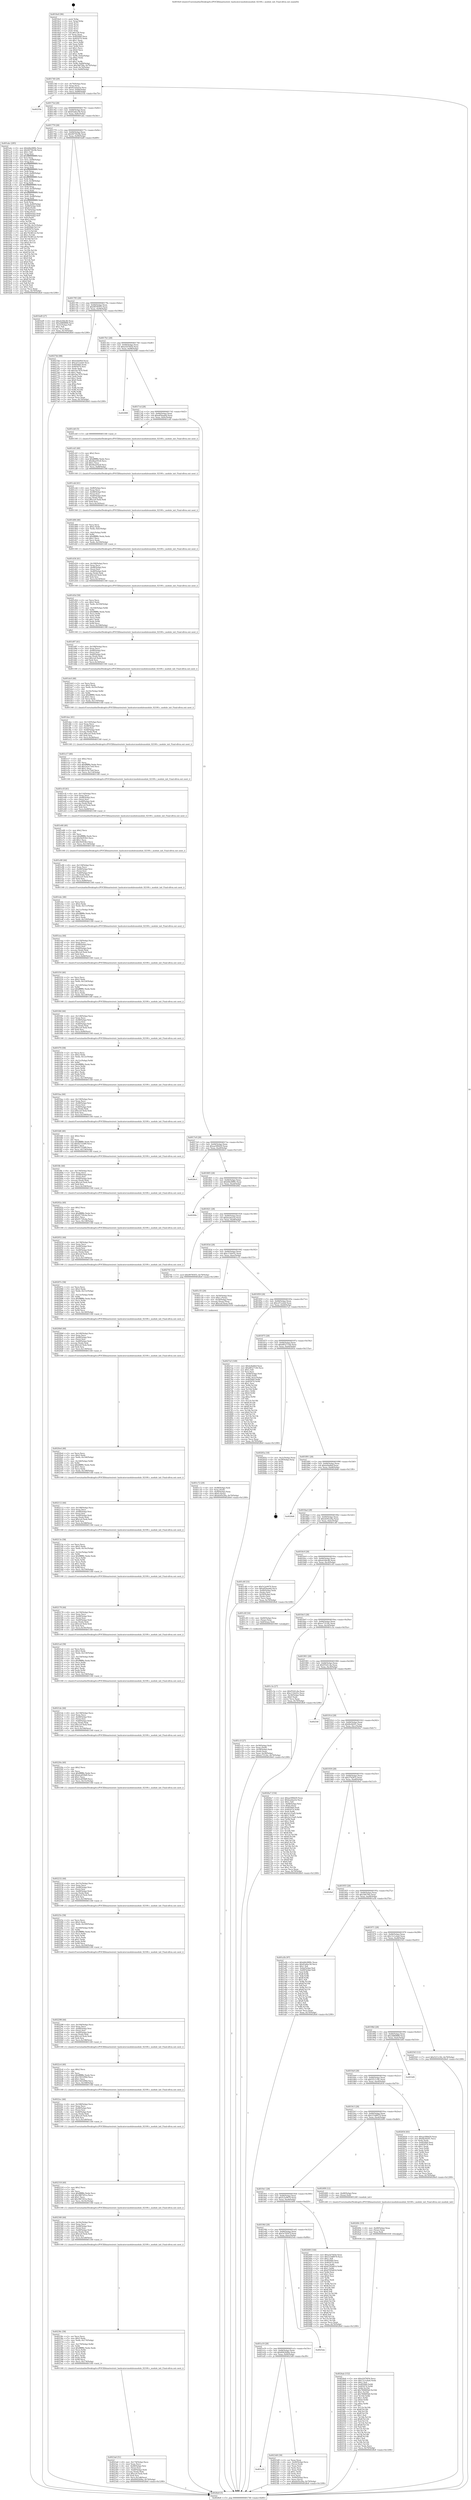 digraph "0x4016e0" {
  label = "0x4016e0 (/mnt/c/Users/mathe/Desktop/tcc/POCII/binaries/extr_hashcatsrcmodulesmodule_02100.c_module_init_Final-ollvm.out::main(0))"
  labelloc = "t"
  node[shape=record]

  Entry [label="",width=0.3,height=0.3,shape=circle,fillcolor=black,style=filled]
  "0x401740" [label="{
     0x401740 [29]\l
     | [instrs]\l
     &nbsp;&nbsp;0x401740 \<+3\>: mov -0x70(%rbp),%eax\l
     &nbsp;&nbsp;0x401743 \<+2\>: mov %eax,%ecx\l
     &nbsp;&nbsp;0x401745 \<+6\>: sub $0x822dad1b,%ecx\l
     &nbsp;&nbsp;0x40174b \<+6\>: mov %eax,-0x84(%rbp)\l
     &nbsp;&nbsp;0x401751 \<+6\>: mov %ecx,-0x88(%rbp)\l
     &nbsp;&nbsp;0x401757 \<+6\>: je 000000000040255b \<main+0xe7b\>\l
  }"]
  "0x40255b" [label="{
     0x40255b\l
  }", style=dashed]
  "0x40175d" [label="{
     0x40175d [28]\l
     | [instrs]\l
     &nbsp;&nbsp;0x40175d \<+5\>: jmp 0000000000401762 \<main+0x82\>\l
     &nbsp;&nbsp;0x401762 \<+6\>: mov -0x84(%rbp),%eax\l
     &nbsp;&nbsp;0x401768 \<+5\>: sub $0x83a6ec56,%eax\l
     &nbsp;&nbsp;0x40176d \<+6\>: mov %eax,-0x8c(%rbp)\l
     &nbsp;&nbsp;0x401773 \<+6\>: je 0000000000401abc \<main+0x3dc\>\l
  }"]
  Exit [label="",width=0.3,height=0.3,shape=circle,fillcolor=black,style=filled,peripheries=2]
  "0x401abc" [label="{
     0x401abc [285]\l
     | [instrs]\l
     &nbsp;&nbsp;0x401abc \<+5\>: mov $0xb6b2889c,%eax\l
     &nbsp;&nbsp;0x401ac1 \<+5\>: mov $0x94750c9b,%ecx\l
     &nbsp;&nbsp;0x401ac6 \<+2\>: mov $0x1,%dl\l
     &nbsp;&nbsp;0x401ac8 \<+3\>: mov %rsp,%rsi\l
     &nbsp;&nbsp;0x401acb \<+4\>: add $0xfffffffffffffff0,%rsi\l
     &nbsp;&nbsp;0x401acf \<+3\>: mov %rsi,%rsp\l
     &nbsp;&nbsp;0x401ad2 \<+4\>: mov %rsi,-0x68(%rbp)\l
     &nbsp;&nbsp;0x401ad6 \<+3\>: mov %rsp,%rsi\l
     &nbsp;&nbsp;0x401ad9 \<+4\>: add $0xfffffffffffffff0,%rsi\l
     &nbsp;&nbsp;0x401add \<+3\>: mov %rsi,%rsp\l
     &nbsp;&nbsp;0x401ae0 \<+3\>: mov %rsp,%rdi\l
     &nbsp;&nbsp;0x401ae3 \<+4\>: add $0xfffffffffffffff0,%rdi\l
     &nbsp;&nbsp;0x401ae7 \<+3\>: mov %rdi,%rsp\l
     &nbsp;&nbsp;0x401aea \<+4\>: mov %rdi,-0x60(%rbp)\l
     &nbsp;&nbsp;0x401aee \<+3\>: mov %rsp,%rdi\l
     &nbsp;&nbsp;0x401af1 \<+4\>: add $0xfffffffffffffff0,%rdi\l
     &nbsp;&nbsp;0x401af5 \<+3\>: mov %rdi,%rsp\l
     &nbsp;&nbsp;0x401af8 \<+4\>: mov %rdi,-0x58(%rbp)\l
     &nbsp;&nbsp;0x401afc \<+3\>: mov %rsp,%rdi\l
     &nbsp;&nbsp;0x401aff \<+4\>: add $0xfffffffffffffff0,%rdi\l
     &nbsp;&nbsp;0x401b03 \<+3\>: mov %rdi,%rsp\l
     &nbsp;&nbsp;0x401b06 \<+4\>: mov %rdi,-0x50(%rbp)\l
     &nbsp;&nbsp;0x401b0a \<+3\>: mov %rsp,%rdi\l
     &nbsp;&nbsp;0x401b0d \<+4\>: add $0xfffffffffffffff0,%rdi\l
     &nbsp;&nbsp;0x401b11 \<+3\>: mov %rdi,%rsp\l
     &nbsp;&nbsp;0x401b14 \<+4\>: mov %rdi,-0x48(%rbp)\l
     &nbsp;&nbsp;0x401b18 \<+3\>: mov %rsp,%rdi\l
     &nbsp;&nbsp;0x401b1b \<+4\>: add $0xfffffffffffffff0,%rdi\l
     &nbsp;&nbsp;0x401b1f \<+3\>: mov %rdi,%rsp\l
     &nbsp;&nbsp;0x401b22 \<+4\>: mov %rdi,-0x40(%rbp)\l
     &nbsp;&nbsp;0x401b26 \<+4\>: mov -0x68(%rbp),%rdi\l
     &nbsp;&nbsp;0x401b2a \<+6\>: movl $0x0,(%rdi)\l
     &nbsp;&nbsp;0x401b30 \<+4\>: mov -0x74(%rbp),%r8d\l
     &nbsp;&nbsp;0x401b34 \<+3\>: mov %r8d,(%rsi)\l
     &nbsp;&nbsp;0x401b37 \<+4\>: mov -0x60(%rbp),%rdi\l
     &nbsp;&nbsp;0x401b3b \<+4\>: mov -0x80(%rbp),%r9\l
     &nbsp;&nbsp;0x401b3f \<+3\>: mov %r9,(%rdi)\l
     &nbsp;&nbsp;0x401b42 \<+3\>: cmpl $0x2,(%rsi)\l
     &nbsp;&nbsp;0x401b45 \<+4\>: setne %r10b\l
     &nbsp;&nbsp;0x401b49 \<+4\>: and $0x1,%r10b\l
     &nbsp;&nbsp;0x401b4d \<+4\>: mov %r10b,-0x31(%rbp)\l
     &nbsp;&nbsp;0x401b51 \<+8\>: mov 0x4050b0,%r11d\l
     &nbsp;&nbsp;0x401b59 \<+7\>: mov 0x405074,%ebx\l
     &nbsp;&nbsp;0x401b60 \<+3\>: mov %r11d,%r14d\l
     &nbsp;&nbsp;0x401b63 \<+7\>: sub $0x79c48122,%r14d\l
     &nbsp;&nbsp;0x401b6a \<+4\>: sub $0x1,%r14d\l
     &nbsp;&nbsp;0x401b6e \<+7\>: add $0x79c48122,%r14d\l
     &nbsp;&nbsp;0x401b75 \<+4\>: imul %r14d,%r11d\l
     &nbsp;&nbsp;0x401b79 \<+4\>: and $0x1,%r11d\l
     &nbsp;&nbsp;0x401b7d \<+4\>: cmp $0x0,%r11d\l
     &nbsp;&nbsp;0x401b81 \<+4\>: sete %r10b\l
     &nbsp;&nbsp;0x401b85 \<+3\>: cmp $0xa,%ebx\l
     &nbsp;&nbsp;0x401b88 \<+4\>: setl %r15b\l
     &nbsp;&nbsp;0x401b8c \<+3\>: mov %r10b,%r12b\l
     &nbsp;&nbsp;0x401b8f \<+4\>: xor $0xff,%r12b\l
     &nbsp;&nbsp;0x401b93 \<+3\>: mov %r15b,%r13b\l
     &nbsp;&nbsp;0x401b96 \<+4\>: xor $0xff,%r13b\l
     &nbsp;&nbsp;0x401b9a \<+3\>: xor $0x0,%dl\l
     &nbsp;&nbsp;0x401b9d \<+3\>: mov %r12b,%sil\l
     &nbsp;&nbsp;0x401ba0 \<+4\>: and $0x0,%sil\l
     &nbsp;&nbsp;0x401ba4 \<+3\>: and %dl,%r10b\l
     &nbsp;&nbsp;0x401ba7 \<+3\>: mov %r13b,%dil\l
     &nbsp;&nbsp;0x401baa \<+4\>: and $0x0,%dil\l
     &nbsp;&nbsp;0x401bae \<+3\>: and %dl,%r15b\l
     &nbsp;&nbsp;0x401bb1 \<+3\>: or %r10b,%sil\l
     &nbsp;&nbsp;0x401bb4 \<+3\>: or %r15b,%dil\l
     &nbsp;&nbsp;0x401bb7 \<+3\>: xor %dil,%sil\l
     &nbsp;&nbsp;0x401bba \<+3\>: or %r13b,%r12b\l
     &nbsp;&nbsp;0x401bbd \<+4\>: xor $0xff,%r12b\l
     &nbsp;&nbsp;0x401bc1 \<+3\>: or $0x0,%dl\l
     &nbsp;&nbsp;0x401bc4 \<+3\>: and %dl,%r12b\l
     &nbsp;&nbsp;0x401bc7 \<+3\>: or %r12b,%sil\l
     &nbsp;&nbsp;0x401bca \<+4\>: test $0x1,%sil\l
     &nbsp;&nbsp;0x401bce \<+3\>: cmovne %ecx,%eax\l
     &nbsp;&nbsp;0x401bd1 \<+3\>: mov %eax,-0x70(%rbp)\l
     &nbsp;&nbsp;0x401bd4 \<+5\>: jmp 00000000004028e8 \<main+0x1208\>\l
  }"]
  "0x401779" [label="{
     0x401779 [28]\l
     | [instrs]\l
     &nbsp;&nbsp;0x401779 \<+5\>: jmp 000000000040177e \<main+0x9e\>\l
     &nbsp;&nbsp;0x40177e \<+6\>: mov -0x84(%rbp),%eax\l
     &nbsp;&nbsp;0x401784 \<+5\>: sub $0x94750c9b,%eax\l
     &nbsp;&nbsp;0x401789 \<+6\>: mov %eax,-0x90(%rbp)\l
     &nbsp;&nbsp;0x40178f \<+6\>: je 0000000000401bd9 \<main+0x4f9\>\l
  }"]
  "0x4024ab" [label="{
     0x4024ab [152]\l
     | [instrs]\l
     &nbsp;&nbsp;0x4024ab \<+5\>: mov $0xa5d7fd54,%ecx\l
     &nbsp;&nbsp;0x4024b0 \<+5\>: mov $0x13c1e4a4,%edx\l
     &nbsp;&nbsp;0x4024b5 \<+3\>: mov $0x1,%sil\l
     &nbsp;&nbsp;0x4024b8 \<+8\>: mov 0x4050b0,%r8d\l
     &nbsp;&nbsp;0x4024c0 \<+8\>: mov 0x405074,%r9d\l
     &nbsp;&nbsp;0x4024c8 \<+3\>: mov %r8d,%r10d\l
     &nbsp;&nbsp;0x4024cb \<+7\>: add $0x760685b0,%r10d\l
     &nbsp;&nbsp;0x4024d2 \<+4\>: sub $0x1,%r10d\l
     &nbsp;&nbsp;0x4024d6 \<+7\>: sub $0x760685b0,%r10d\l
     &nbsp;&nbsp;0x4024dd \<+4\>: imul %r10d,%r8d\l
     &nbsp;&nbsp;0x4024e1 \<+4\>: and $0x1,%r8d\l
     &nbsp;&nbsp;0x4024e5 \<+4\>: cmp $0x0,%r8d\l
     &nbsp;&nbsp;0x4024e9 \<+4\>: sete %r11b\l
     &nbsp;&nbsp;0x4024ed \<+4\>: cmp $0xa,%r9d\l
     &nbsp;&nbsp;0x4024f1 \<+3\>: setl %bl\l
     &nbsp;&nbsp;0x4024f4 \<+3\>: mov %r11b,%r14b\l
     &nbsp;&nbsp;0x4024f7 \<+4\>: xor $0xff,%r14b\l
     &nbsp;&nbsp;0x4024fb \<+3\>: mov %bl,%r15b\l
     &nbsp;&nbsp;0x4024fe \<+4\>: xor $0xff,%r15b\l
     &nbsp;&nbsp;0x402502 \<+4\>: xor $0x1,%sil\l
     &nbsp;&nbsp;0x402506 \<+3\>: mov %r14b,%r12b\l
     &nbsp;&nbsp;0x402509 \<+4\>: and $0xff,%r12b\l
     &nbsp;&nbsp;0x40250d \<+3\>: and %sil,%r11b\l
     &nbsp;&nbsp;0x402510 \<+3\>: mov %r15b,%r13b\l
     &nbsp;&nbsp;0x402513 \<+4\>: and $0xff,%r13b\l
     &nbsp;&nbsp;0x402517 \<+3\>: and %sil,%bl\l
     &nbsp;&nbsp;0x40251a \<+3\>: or %r11b,%r12b\l
     &nbsp;&nbsp;0x40251d \<+3\>: or %bl,%r13b\l
     &nbsp;&nbsp;0x402520 \<+3\>: xor %r13b,%r12b\l
     &nbsp;&nbsp;0x402523 \<+3\>: or %r15b,%r14b\l
     &nbsp;&nbsp;0x402526 \<+4\>: xor $0xff,%r14b\l
     &nbsp;&nbsp;0x40252a \<+4\>: or $0x1,%sil\l
     &nbsp;&nbsp;0x40252e \<+3\>: and %sil,%r14b\l
     &nbsp;&nbsp;0x402531 \<+3\>: or %r14b,%r12b\l
     &nbsp;&nbsp;0x402534 \<+4\>: test $0x1,%r12b\l
     &nbsp;&nbsp;0x402538 \<+3\>: cmovne %edx,%ecx\l
     &nbsp;&nbsp;0x40253b \<+3\>: mov %ecx,-0x70(%rbp)\l
     &nbsp;&nbsp;0x40253e \<+5\>: jmp 00000000004028e8 \<main+0x1208\>\l
  }"]
  "0x401bd9" [label="{
     0x401bd9 [27]\l
     | [instrs]\l
     &nbsp;&nbsp;0x401bd9 \<+5\>: mov $0xeb3fdc46,%eax\l
     &nbsp;&nbsp;0x401bde \<+5\>: mov $0x2486f888,%ecx\l
     &nbsp;&nbsp;0x401be3 \<+3\>: mov -0x31(%rbp),%dl\l
     &nbsp;&nbsp;0x401be6 \<+3\>: test $0x1,%dl\l
     &nbsp;&nbsp;0x401be9 \<+3\>: cmovne %ecx,%eax\l
     &nbsp;&nbsp;0x401bec \<+3\>: mov %eax,-0x70(%rbp)\l
     &nbsp;&nbsp;0x401bef \<+5\>: jmp 00000000004028e8 \<main+0x1208\>\l
  }"]
  "0x401795" [label="{
     0x401795 [28]\l
     | [instrs]\l
     &nbsp;&nbsp;0x401795 \<+5\>: jmp 000000000040179a \<main+0xba\>\l
     &nbsp;&nbsp;0x40179a \<+6\>: mov -0x84(%rbp),%eax\l
     &nbsp;&nbsp;0x4017a0 \<+5\>: sub $0x99785f55,%eax\l
     &nbsp;&nbsp;0x4017a5 \<+6\>: mov %eax,-0x94(%rbp)\l
     &nbsp;&nbsp;0x4017ab \<+6\>: je 000000000040274d \<main+0x106d\>\l
  }"]
  "0x40249c" [label="{
     0x40249c [15]\l
     | [instrs]\l
     &nbsp;&nbsp;0x40249c \<+4\>: mov -0x48(%rbp),%rax\l
     &nbsp;&nbsp;0x4024a0 \<+3\>: mov (%rax),%rax\l
     &nbsp;&nbsp;0x4024a3 \<+3\>: mov %rax,%rdi\l
     &nbsp;&nbsp;0x4024a6 \<+5\>: call 0000000000401030 \<free@plt\>\l
     | [calls]\l
     &nbsp;&nbsp;0x401030 \{1\} (unknown)\l
  }"]
  "0x40274d" [label="{
     0x40274d [88]\l
     | [instrs]\l
     &nbsp;&nbsp;0x40274d \<+5\>: mov $0xdc8a6fef,%eax\l
     &nbsp;&nbsp;0x402752 \<+5\>: mov $0xcd7ceeb4,%ecx\l
     &nbsp;&nbsp;0x402757 \<+7\>: mov 0x4050b0,%edx\l
     &nbsp;&nbsp;0x40275e \<+7\>: mov 0x405074,%esi\l
     &nbsp;&nbsp;0x402765 \<+2\>: mov %edx,%edi\l
     &nbsp;&nbsp;0x402767 \<+6\>: sub $0x5ae7870,%edi\l
     &nbsp;&nbsp;0x40276d \<+3\>: sub $0x1,%edi\l
     &nbsp;&nbsp;0x402770 \<+6\>: add $0x5ae7870,%edi\l
     &nbsp;&nbsp;0x402776 \<+3\>: imul %edi,%edx\l
     &nbsp;&nbsp;0x402779 \<+3\>: and $0x1,%edx\l
     &nbsp;&nbsp;0x40277c \<+3\>: cmp $0x0,%edx\l
     &nbsp;&nbsp;0x40277f \<+4\>: sete %r8b\l
     &nbsp;&nbsp;0x402783 \<+3\>: cmp $0xa,%esi\l
     &nbsp;&nbsp;0x402786 \<+4\>: setl %r9b\l
     &nbsp;&nbsp;0x40278a \<+3\>: mov %r8b,%r10b\l
     &nbsp;&nbsp;0x40278d \<+3\>: and %r9b,%r10b\l
     &nbsp;&nbsp;0x402790 \<+3\>: xor %r9b,%r8b\l
     &nbsp;&nbsp;0x402793 \<+3\>: or %r8b,%r10b\l
     &nbsp;&nbsp;0x402796 \<+4\>: test $0x1,%r10b\l
     &nbsp;&nbsp;0x40279a \<+3\>: cmovne %ecx,%eax\l
     &nbsp;&nbsp;0x40279d \<+3\>: mov %eax,-0x70(%rbp)\l
     &nbsp;&nbsp;0x4027a0 \<+5\>: jmp 00000000004028e8 \<main+0x1208\>\l
  }"]
  "0x4017b1" [label="{
     0x4017b1 [28]\l
     | [instrs]\l
     &nbsp;&nbsp;0x4017b1 \<+5\>: jmp 00000000004017b6 \<main+0xd6\>\l
     &nbsp;&nbsp;0x4017b6 \<+6\>: mov -0x84(%rbp),%eax\l
     &nbsp;&nbsp;0x4017bc \<+5\>: sub $0xa5d7fd54,%eax\l
     &nbsp;&nbsp;0x4017c1 \<+6\>: mov %eax,-0x98(%rbp)\l
     &nbsp;&nbsp;0x4017c7 \<+6\>: je 0000000000402888 \<main+0x11a8\>\l
  }"]
  "0x401a35" [label="{
     0x401a35\l
  }", style=dashed]
  "0x402888" [label="{
     0x402888\l
  }", style=dashed]
  "0x4017cd" [label="{
     0x4017cd [28]\l
     | [instrs]\l
     &nbsp;&nbsp;0x4017cd \<+5\>: jmp 00000000004017d2 \<main+0xf2\>\l
     &nbsp;&nbsp;0x4017d2 \<+6\>: mov -0x84(%rbp),%eax\l
     &nbsp;&nbsp;0x4017d8 \<+5\>: sub $0xa65baa6d,%eax\l
     &nbsp;&nbsp;0x4017dd \<+6\>: mov %eax,-0x9c(%rbp)\l
     &nbsp;&nbsp;0x4017e3 \<+6\>: je 0000000000401cb0 \<main+0x5d0\>\l
  }"]
  "0x4023d9" [label="{
     0x4023d9 [39]\l
     | [instrs]\l
     &nbsp;&nbsp;0x4023d9 \<+2\>: xor %eax,%eax\l
     &nbsp;&nbsp;0x4023db \<+4\>: mov -0x40(%rbp),%rcx\l
     &nbsp;&nbsp;0x4023df \<+2\>: mov (%rcx),%edx\l
     &nbsp;&nbsp;0x4023e1 \<+2\>: mov %eax,%esi\l
     &nbsp;&nbsp;0x4023e3 \<+2\>: sub %edx,%esi\l
     &nbsp;&nbsp;0x4023e5 \<+2\>: mov %eax,%edx\l
     &nbsp;&nbsp;0x4023e7 \<+3\>: sub $0x1,%edx\l
     &nbsp;&nbsp;0x4023ea \<+2\>: add %edx,%esi\l
     &nbsp;&nbsp;0x4023ec \<+2\>: sub %esi,%eax\l
     &nbsp;&nbsp;0x4023ee \<+4\>: mov -0x40(%rbp),%rcx\l
     &nbsp;&nbsp;0x4023f2 \<+2\>: mov %eax,(%rcx)\l
     &nbsp;&nbsp;0x4023f4 \<+7\>: movl $0xde95e26a,-0x70(%rbp)\l
     &nbsp;&nbsp;0x4023fb \<+5\>: jmp 00000000004028e8 \<main+0x1208\>\l
  }"]
  "0x401cb0" [label="{
     0x401cb0 [5]\l
     | [instrs]\l
     &nbsp;&nbsp;0x401cb0 \<+5\>: call 0000000000401160 \<next_i\>\l
     | [calls]\l
     &nbsp;&nbsp;0x401160 \{1\} (/mnt/c/Users/mathe/Desktop/tcc/POCII/binaries/extr_hashcatsrcmodulesmodule_02100.c_module_init_Final-ollvm.out::next_i)\l
  }"]
  "0x4017e9" [label="{
     0x4017e9 [28]\l
     | [instrs]\l
     &nbsp;&nbsp;0x4017e9 \<+5\>: jmp 00000000004017ee \<main+0x10e\>\l
     &nbsp;&nbsp;0x4017ee \<+6\>: mov -0x84(%rbp),%eax\l
     &nbsp;&nbsp;0x4017f4 \<+5\>: sub $0xaa589d29,%eax\l
     &nbsp;&nbsp;0x4017f9 \<+6\>: mov %eax,-0xa0(%rbp)\l
     &nbsp;&nbsp;0x4017ff \<+6\>: je 00000000004028c0 \<main+0x11e0\>\l
  }"]
  "0x401a19" [label="{
     0x401a19 [28]\l
     | [instrs]\l
     &nbsp;&nbsp;0x401a19 \<+5\>: jmp 0000000000401a1e \<main+0x33e\>\l
     &nbsp;&nbsp;0x401a1e \<+6\>: mov -0x84(%rbp),%eax\l
     &nbsp;&nbsp;0x401a24 \<+5\>: sub $0x6042b94a,%eax\l
     &nbsp;&nbsp;0x401a29 \<+6\>: mov %eax,-0xf0(%rbp)\l
     &nbsp;&nbsp;0x401a2f \<+6\>: je 00000000004023d9 \<main+0xcf9\>\l
  }"]
  "0x4028c0" [label="{
     0x4028c0\l
  }", style=dashed]
  "0x401805" [label="{
     0x401805 [28]\l
     | [instrs]\l
     &nbsp;&nbsp;0x401805 \<+5\>: jmp 000000000040180a \<main+0x12a\>\l
     &nbsp;&nbsp;0x40180a \<+6\>: mov -0x84(%rbp),%eax\l
     &nbsp;&nbsp;0x401810 \<+5\>: sub $0xb6b2889c,%eax\l
     &nbsp;&nbsp;0x401815 \<+6\>: mov %eax,-0xa4(%rbp)\l
     &nbsp;&nbsp;0x40181b \<+6\>: je 000000000040284c \<main+0x116c\>\l
  }"]
  "0x4025eb" [label="{
     0x4025eb\l
  }", style=dashed]
  "0x40284c" [label="{
     0x40284c\l
  }", style=dashed]
  "0x401821" [label="{
     0x401821 [28]\l
     | [instrs]\l
     &nbsp;&nbsp;0x401821 \<+5\>: jmp 0000000000401826 \<main+0x146\>\l
     &nbsp;&nbsp;0x401826 \<+6\>: mov -0x84(%rbp),%eax\l
     &nbsp;&nbsp;0x40182c \<+5\>: sub $0xbea4a2cb,%eax\l
     &nbsp;&nbsp;0x401831 \<+6\>: mov %eax,-0xa8(%rbp)\l
     &nbsp;&nbsp;0x401837 \<+6\>: je 0000000000402741 \<main+0x1061\>\l
  }"]
  "0x4019fd" [label="{
     0x4019fd [28]\l
     | [instrs]\l
     &nbsp;&nbsp;0x4019fd \<+5\>: jmp 0000000000401a02 \<main+0x322\>\l
     &nbsp;&nbsp;0x401a02 \<+6\>: mov -0x84(%rbp),%eax\l
     &nbsp;&nbsp;0x401a08 \<+5\>: sub $0x5e783b7f,%eax\l
     &nbsp;&nbsp;0x401a0d \<+6\>: mov %eax,-0xec(%rbp)\l
     &nbsp;&nbsp;0x401a13 \<+6\>: je 00000000004025eb \<main+0xf0b\>\l
  }"]
  "0x402741" [label="{
     0x402741 [12]\l
     | [instrs]\l
     &nbsp;&nbsp;0x402741 \<+7\>: movl $0x99785f55,-0x70(%rbp)\l
     &nbsp;&nbsp;0x402748 \<+5\>: jmp 00000000004028e8 \<main+0x1208\>\l
  }"]
  "0x40183d" [label="{
     0x40183d [28]\l
     | [instrs]\l
     &nbsp;&nbsp;0x40183d \<+5\>: jmp 0000000000401842 \<main+0x162\>\l
     &nbsp;&nbsp;0x401842 \<+6\>: mov -0x84(%rbp),%eax\l
     &nbsp;&nbsp;0x401848 \<+5\>: sub $0xc116e03c,%eax\l
     &nbsp;&nbsp;0x40184d \<+6\>: mov %eax,-0xac(%rbp)\l
     &nbsp;&nbsp;0x401853 \<+6\>: je 0000000000401c55 \<main+0x575\>\l
  }"]
  "0x402400" [label="{
     0x402400 [144]\l
     | [instrs]\l
     &nbsp;&nbsp;0x402400 \<+5\>: mov $0xa5d7fd54,%eax\l
     &nbsp;&nbsp;0x402405 \<+5\>: mov $0x533d8979,%ecx\l
     &nbsp;&nbsp;0x40240a \<+2\>: mov $0x1,%dl\l
     &nbsp;&nbsp;0x40240c \<+7\>: mov 0x4050b0,%esi\l
     &nbsp;&nbsp;0x402413 \<+7\>: mov 0x405074,%edi\l
     &nbsp;&nbsp;0x40241a \<+3\>: mov %esi,%r8d\l
     &nbsp;&nbsp;0x40241d \<+7\>: add $0x6765b814,%r8d\l
     &nbsp;&nbsp;0x402424 \<+4\>: sub $0x1,%r8d\l
     &nbsp;&nbsp;0x402428 \<+7\>: sub $0x6765b814,%r8d\l
     &nbsp;&nbsp;0x40242f \<+4\>: imul %r8d,%esi\l
     &nbsp;&nbsp;0x402433 \<+3\>: and $0x1,%esi\l
     &nbsp;&nbsp;0x402436 \<+3\>: cmp $0x0,%esi\l
     &nbsp;&nbsp;0x402439 \<+4\>: sete %r9b\l
     &nbsp;&nbsp;0x40243d \<+3\>: cmp $0xa,%edi\l
     &nbsp;&nbsp;0x402440 \<+4\>: setl %r10b\l
     &nbsp;&nbsp;0x402444 \<+3\>: mov %r9b,%r11b\l
     &nbsp;&nbsp;0x402447 \<+4\>: xor $0xff,%r11b\l
     &nbsp;&nbsp;0x40244b \<+3\>: mov %r10b,%bl\l
     &nbsp;&nbsp;0x40244e \<+3\>: xor $0xff,%bl\l
     &nbsp;&nbsp;0x402451 \<+3\>: xor $0x0,%dl\l
     &nbsp;&nbsp;0x402454 \<+3\>: mov %r11b,%r14b\l
     &nbsp;&nbsp;0x402457 \<+4\>: and $0x0,%r14b\l
     &nbsp;&nbsp;0x40245b \<+3\>: and %dl,%r9b\l
     &nbsp;&nbsp;0x40245e \<+3\>: mov %bl,%r15b\l
     &nbsp;&nbsp;0x402461 \<+4\>: and $0x0,%r15b\l
     &nbsp;&nbsp;0x402465 \<+3\>: and %dl,%r10b\l
     &nbsp;&nbsp;0x402468 \<+3\>: or %r9b,%r14b\l
     &nbsp;&nbsp;0x40246b \<+3\>: or %r10b,%r15b\l
     &nbsp;&nbsp;0x40246e \<+3\>: xor %r15b,%r14b\l
     &nbsp;&nbsp;0x402471 \<+3\>: or %bl,%r11b\l
     &nbsp;&nbsp;0x402474 \<+4\>: xor $0xff,%r11b\l
     &nbsp;&nbsp;0x402478 \<+3\>: or $0x0,%dl\l
     &nbsp;&nbsp;0x40247b \<+3\>: and %dl,%r11b\l
     &nbsp;&nbsp;0x40247e \<+3\>: or %r11b,%r14b\l
     &nbsp;&nbsp;0x402481 \<+4\>: test $0x1,%r14b\l
     &nbsp;&nbsp;0x402485 \<+3\>: cmovne %ecx,%eax\l
     &nbsp;&nbsp;0x402488 \<+3\>: mov %eax,-0x70(%rbp)\l
     &nbsp;&nbsp;0x40248b \<+5\>: jmp 00000000004028e8 \<main+0x1208\>\l
  }"]
  "0x401c55" [label="{
     0x401c55 [29]\l
     | [instrs]\l
     &nbsp;&nbsp;0x401c55 \<+4\>: mov -0x50(%rbp),%rax\l
     &nbsp;&nbsp;0x401c59 \<+6\>: movl $0x1,(%rax)\l
     &nbsp;&nbsp;0x401c5f \<+4\>: mov -0x50(%rbp),%rax\l
     &nbsp;&nbsp;0x401c63 \<+3\>: movslq (%rax),%rax\l
     &nbsp;&nbsp;0x401c66 \<+7\>: imul $0x1e0,%rax,%rdi\l
     &nbsp;&nbsp;0x401c6d \<+5\>: call 0000000000401050 \<malloc@plt\>\l
     | [calls]\l
     &nbsp;&nbsp;0x401050 \{1\} (unknown)\l
  }"]
  "0x401859" [label="{
     0x401859 [28]\l
     | [instrs]\l
     &nbsp;&nbsp;0x401859 \<+5\>: jmp 000000000040185e \<main+0x17e\>\l
     &nbsp;&nbsp;0x40185e \<+6\>: mov -0x84(%rbp),%eax\l
     &nbsp;&nbsp;0x401864 \<+5\>: sub $0xcd7ceeb4,%eax\l
     &nbsp;&nbsp;0x401869 \<+6\>: mov %eax,-0xb0(%rbp)\l
     &nbsp;&nbsp;0x40186f \<+6\>: je 00000000004027a5 \<main+0x10c5\>\l
  }"]
  "0x4019e1" [label="{
     0x4019e1 [28]\l
     | [instrs]\l
     &nbsp;&nbsp;0x4019e1 \<+5\>: jmp 00000000004019e6 \<main+0x306\>\l
     &nbsp;&nbsp;0x4019e6 \<+6\>: mov -0x84(%rbp),%eax\l
     &nbsp;&nbsp;0x4019ec \<+5\>: sub $0x5c2e9470,%eax\l
     &nbsp;&nbsp;0x4019f1 \<+6\>: mov %eax,-0xe8(%rbp)\l
     &nbsp;&nbsp;0x4019f7 \<+6\>: je 0000000000402400 \<main+0xd20\>\l
  }"]
  "0x4027a5" [label="{
     0x4027a5 [149]\l
     | [instrs]\l
     &nbsp;&nbsp;0x4027a5 \<+5\>: mov $0xdc8a6fef,%eax\l
     &nbsp;&nbsp;0x4027aa \<+5\>: mov $0xd8527144,%ecx\l
     &nbsp;&nbsp;0x4027af \<+2\>: mov $0x1,%dl\l
     &nbsp;&nbsp;0x4027b1 \<+2\>: xor %esi,%esi\l
     &nbsp;&nbsp;0x4027b3 \<+4\>: mov -0x68(%rbp),%rdi\l
     &nbsp;&nbsp;0x4027b7 \<+3\>: mov (%rdi),%r8d\l
     &nbsp;&nbsp;0x4027ba \<+4\>: mov %r8d,-0x2c(%rbp)\l
     &nbsp;&nbsp;0x4027be \<+8\>: mov 0x4050b0,%r8d\l
     &nbsp;&nbsp;0x4027c6 \<+8\>: mov 0x405074,%r9d\l
     &nbsp;&nbsp;0x4027ce \<+3\>: sub $0x1,%esi\l
     &nbsp;&nbsp;0x4027d1 \<+3\>: mov %r8d,%r10d\l
     &nbsp;&nbsp;0x4027d4 \<+3\>: add %esi,%r10d\l
     &nbsp;&nbsp;0x4027d7 \<+4\>: imul %r10d,%r8d\l
     &nbsp;&nbsp;0x4027db \<+4\>: and $0x1,%r8d\l
     &nbsp;&nbsp;0x4027df \<+4\>: cmp $0x0,%r8d\l
     &nbsp;&nbsp;0x4027e3 \<+4\>: sete %r11b\l
     &nbsp;&nbsp;0x4027e7 \<+4\>: cmp $0xa,%r9d\l
     &nbsp;&nbsp;0x4027eb \<+3\>: setl %bl\l
     &nbsp;&nbsp;0x4027ee \<+3\>: mov %r11b,%r14b\l
     &nbsp;&nbsp;0x4027f1 \<+4\>: xor $0xff,%r14b\l
     &nbsp;&nbsp;0x4027f5 \<+3\>: mov %bl,%r15b\l
     &nbsp;&nbsp;0x4027f8 \<+4\>: xor $0xff,%r15b\l
     &nbsp;&nbsp;0x4027fc \<+3\>: xor $0x0,%dl\l
     &nbsp;&nbsp;0x4027ff \<+3\>: mov %r14b,%r12b\l
     &nbsp;&nbsp;0x402802 \<+4\>: and $0x0,%r12b\l
     &nbsp;&nbsp;0x402806 \<+3\>: and %dl,%r11b\l
     &nbsp;&nbsp;0x402809 \<+3\>: mov %r15b,%r13b\l
     &nbsp;&nbsp;0x40280c \<+4\>: and $0x0,%r13b\l
     &nbsp;&nbsp;0x402810 \<+2\>: and %dl,%bl\l
     &nbsp;&nbsp;0x402812 \<+3\>: or %r11b,%r12b\l
     &nbsp;&nbsp;0x402815 \<+3\>: or %bl,%r13b\l
     &nbsp;&nbsp;0x402818 \<+3\>: xor %r13b,%r12b\l
     &nbsp;&nbsp;0x40281b \<+3\>: or %r15b,%r14b\l
     &nbsp;&nbsp;0x40281e \<+4\>: xor $0xff,%r14b\l
     &nbsp;&nbsp;0x402822 \<+3\>: or $0x0,%dl\l
     &nbsp;&nbsp;0x402825 \<+3\>: and %dl,%r14b\l
     &nbsp;&nbsp;0x402828 \<+3\>: or %r14b,%r12b\l
     &nbsp;&nbsp;0x40282b \<+4\>: test $0x1,%r12b\l
     &nbsp;&nbsp;0x40282f \<+3\>: cmovne %ecx,%eax\l
     &nbsp;&nbsp;0x402832 \<+3\>: mov %eax,-0x70(%rbp)\l
     &nbsp;&nbsp;0x402835 \<+5\>: jmp 00000000004028e8 \<main+0x1208\>\l
  }"]
  "0x401875" [label="{
     0x401875 [28]\l
     | [instrs]\l
     &nbsp;&nbsp;0x401875 \<+5\>: jmp 000000000040187a \<main+0x19a\>\l
     &nbsp;&nbsp;0x40187a \<+6\>: mov -0x84(%rbp),%eax\l
     &nbsp;&nbsp;0x401880 \<+5\>: sub $0xd8527144,%eax\l
     &nbsp;&nbsp;0x401885 \<+6\>: mov %eax,-0xb4(%rbp)\l
     &nbsp;&nbsp;0x40188b \<+6\>: je 000000000040283a \<main+0x115a\>\l
  }"]
  "0x402490" [label="{
     0x402490 [12]\l
     | [instrs]\l
     &nbsp;&nbsp;0x402490 \<+4\>: mov -0x48(%rbp),%rax\l
     &nbsp;&nbsp;0x402494 \<+3\>: mov (%rax),%rdi\l
     &nbsp;&nbsp;0x402497 \<+5\>: call 0000000000401240 \<module_init\>\l
     | [calls]\l
     &nbsp;&nbsp;0x401240 \{1\} (/mnt/c/Users/mathe/Desktop/tcc/POCII/binaries/extr_hashcatsrcmodulesmodule_02100.c_module_init_Final-ollvm.out::module_init)\l
  }"]
  "0x40283a" [label="{
     0x40283a [18]\l
     | [instrs]\l
     &nbsp;&nbsp;0x40283a \<+3\>: mov -0x2c(%rbp),%eax\l
     &nbsp;&nbsp;0x40283d \<+4\>: lea -0x28(%rbp),%rsp\l
     &nbsp;&nbsp;0x402841 \<+1\>: pop %rbx\l
     &nbsp;&nbsp;0x402842 \<+2\>: pop %r12\l
     &nbsp;&nbsp;0x402844 \<+2\>: pop %r13\l
     &nbsp;&nbsp;0x402846 \<+2\>: pop %r14\l
     &nbsp;&nbsp;0x402848 \<+2\>: pop %r15\l
     &nbsp;&nbsp;0x40284a \<+1\>: pop %rbp\l
     &nbsp;&nbsp;0x40284b \<+1\>: ret\l
  }"]
  "0x401891" [label="{
     0x401891 [28]\l
     | [instrs]\l
     &nbsp;&nbsp;0x401891 \<+5\>: jmp 0000000000401896 \<main+0x1b6\>\l
     &nbsp;&nbsp;0x401896 \<+6\>: mov -0x84(%rbp),%eax\l
     &nbsp;&nbsp;0x40189c \<+5\>: sub $0xdc8a6fef,%eax\l
     &nbsp;&nbsp;0x4018a1 \<+6\>: mov %eax,-0xb8(%rbp)\l
     &nbsp;&nbsp;0x4018a7 \<+6\>: je 00000000004028d6 \<main+0x11f6\>\l
  }"]
  "0x4019c5" [label="{
     0x4019c5 [28]\l
     | [instrs]\l
     &nbsp;&nbsp;0x4019c5 \<+5\>: jmp 00000000004019ca \<main+0x2ea\>\l
     &nbsp;&nbsp;0x4019ca \<+6\>: mov -0x84(%rbp),%eax\l
     &nbsp;&nbsp;0x4019d0 \<+5\>: sub $0x533d8979,%eax\l
     &nbsp;&nbsp;0x4019d5 \<+6\>: mov %eax,-0xe4(%rbp)\l
     &nbsp;&nbsp;0x4019db \<+6\>: je 0000000000402490 \<main+0xdb0\>\l
  }"]
  "0x4028d6" [label="{
     0x4028d6\l
  }", style=dashed]
  "0x4018ad" [label="{
     0x4018ad [28]\l
     | [instrs]\l
     &nbsp;&nbsp;0x4018ad \<+5\>: jmp 00000000004018b2 \<main+0x1d2\>\l
     &nbsp;&nbsp;0x4018b2 \<+6\>: mov -0x84(%rbp),%eax\l
     &nbsp;&nbsp;0x4018b8 \<+5\>: sub $0xde95e26a,%eax\l
     &nbsp;&nbsp;0x4018bd \<+6\>: mov %eax,-0xbc(%rbp)\l
     &nbsp;&nbsp;0x4018c3 \<+6\>: je 0000000000401c8f \<main+0x5af\>\l
  }"]
  "0x402654" [label="{
     0x402654 [83]\l
     | [instrs]\l
     &nbsp;&nbsp;0x402654 \<+5\>: mov $0xaa589d29,%eax\l
     &nbsp;&nbsp;0x402659 \<+5\>: mov $0xfbcfd201,%ecx\l
     &nbsp;&nbsp;0x40265e \<+2\>: xor %edx,%edx\l
     &nbsp;&nbsp;0x402660 \<+7\>: mov 0x4050b0,%esi\l
     &nbsp;&nbsp;0x402667 \<+7\>: mov 0x405074,%edi\l
     &nbsp;&nbsp;0x40266e \<+3\>: sub $0x1,%edx\l
     &nbsp;&nbsp;0x402671 \<+3\>: mov %esi,%r8d\l
     &nbsp;&nbsp;0x402674 \<+3\>: add %edx,%r8d\l
     &nbsp;&nbsp;0x402677 \<+4\>: imul %r8d,%esi\l
     &nbsp;&nbsp;0x40267b \<+3\>: and $0x1,%esi\l
     &nbsp;&nbsp;0x40267e \<+3\>: cmp $0x0,%esi\l
     &nbsp;&nbsp;0x402681 \<+4\>: sete %r9b\l
     &nbsp;&nbsp;0x402685 \<+3\>: cmp $0xa,%edi\l
     &nbsp;&nbsp;0x402688 \<+4\>: setl %r10b\l
     &nbsp;&nbsp;0x40268c \<+3\>: mov %r9b,%r11b\l
     &nbsp;&nbsp;0x40268f \<+3\>: and %r10b,%r11b\l
     &nbsp;&nbsp;0x402692 \<+3\>: xor %r10b,%r9b\l
     &nbsp;&nbsp;0x402695 \<+3\>: or %r9b,%r11b\l
     &nbsp;&nbsp;0x402698 \<+4\>: test $0x1,%r11b\l
     &nbsp;&nbsp;0x40269c \<+3\>: cmovne %ecx,%eax\l
     &nbsp;&nbsp;0x40269f \<+3\>: mov %eax,-0x70(%rbp)\l
     &nbsp;&nbsp;0x4026a2 \<+5\>: jmp 00000000004028e8 \<main+0x1208\>\l
  }"]
  "0x401c8f" [label="{
     0x401c8f [33]\l
     | [instrs]\l
     &nbsp;&nbsp;0x401c8f \<+5\>: mov $0x5c2e9470,%eax\l
     &nbsp;&nbsp;0x401c94 \<+5\>: mov $0xa65baa6d,%ecx\l
     &nbsp;&nbsp;0x401c99 \<+4\>: mov -0x40(%rbp),%rdx\l
     &nbsp;&nbsp;0x401c9d \<+2\>: mov (%rdx),%esi\l
     &nbsp;&nbsp;0x401c9f \<+4\>: mov -0x50(%rbp),%rdx\l
     &nbsp;&nbsp;0x401ca3 \<+2\>: cmp (%rdx),%esi\l
     &nbsp;&nbsp;0x401ca5 \<+3\>: cmovl %ecx,%eax\l
     &nbsp;&nbsp;0x401ca8 \<+3\>: mov %eax,-0x70(%rbp)\l
     &nbsp;&nbsp;0x401cab \<+5\>: jmp 00000000004028e8 \<main+0x1208\>\l
  }"]
  "0x4018c9" [label="{
     0x4018c9 [28]\l
     | [instrs]\l
     &nbsp;&nbsp;0x4018c9 \<+5\>: jmp 00000000004018ce \<main+0x1ee\>\l
     &nbsp;&nbsp;0x4018ce \<+6\>: mov -0x84(%rbp),%eax\l
     &nbsp;&nbsp;0x4018d4 \<+5\>: sub $0xeb3fdc46,%eax\l
     &nbsp;&nbsp;0x4018d9 \<+6\>: mov %eax,-0xc0(%rbp)\l
     &nbsp;&nbsp;0x4018df \<+6\>: je 0000000000401c0f \<main+0x52f\>\l
  }"]
  "0x4019a9" [label="{
     0x4019a9 [28]\l
     | [instrs]\l
     &nbsp;&nbsp;0x4019a9 \<+5\>: jmp 00000000004019ae \<main+0x2ce\>\l
     &nbsp;&nbsp;0x4019ae \<+6\>: mov -0x84(%rbp),%eax\l
     &nbsp;&nbsp;0x4019b4 \<+5\>: sub $0x5211c5fc,%eax\l
     &nbsp;&nbsp;0x4019b9 \<+6\>: mov %eax,-0xe0(%rbp)\l
     &nbsp;&nbsp;0x4019bf \<+6\>: je 0000000000402654 \<main+0xf74\>\l
  }"]
  "0x401c0f" [label="{
     0x401c0f [16]\l
     | [instrs]\l
     &nbsp;&nbsp;0x401c0f \<+4\>: mov -0x60(%rbp),%rax\l
     &nbsp;&nbsp;0x401c13 \<+3\>: mov (%rax),%rax\l
     &nbsp;&nbsp;0x401c16 \<+4\>: mov 0x8(%rax),%rdi\l
     &nbsp;&nbsp;0x401c1a \<+5\>: call 0000000000401060 \<atoi@plt\>\l
     | [calls]\l
     &nbsp;&nbsp;0x401060 \{1\} (unknown)\l
  }"]
  "0x4018e5" [label="{
     0x4018e5 [28]\l
     | [instrs]\l
     &nbsp;&nbsp;0x4018e5 \<+5\>: jmp 00000000004018ea \<main+0x20a\>\l
     &nbsp;&nbsp;0x4018ea \<+6\>: mov -0x84(%rbp),%eax\l
     &nbsp;&nbsp;0x4018f0 \<+5\>: sub $0xee73124c,%eax\l
     &nbsp;&nbsp;0x4018f5 \<+6\>: mov %eax,-0xc4(%rbp)\l
     &nbsp;&nbsp;0x4018fb \<+6\>: je 0000000000401c3a \<main+0x55a\>\l
  }"]
  "0x401bf4" [label="{
     0x401bf4\l
  }", style=dashed]
  "0x401c3a" [label="{
     0x401c3a [27]\l
     | [instrs]\l
     &nbsp;&nbsp;0x401c3a \<+5\>: mov $0xf55d1c4a,%eax\l
     &nbsp;&nbsp;0x401c3f \<+5\>: mov $0xc116e03c,%ecx\l
     &nbsp;&nbsp;0x401c44 \<+3\>: mov -0x30(%rbp),%edx\l
     &nbsp;&nbsp;0x401c47 \<+3\>: cmp $0x0,%edx\l
     &nbsp;&nbsp;0x401c4a \<+3\>: cmove %ecx,%eax\l
     &nbsp;&nbsp;0x401c4d \<+3\>: mov %eax,-0x70(%rbp)\l
     &nbsp;&nbsp;0x401c50 \<+5\>: jmp 00000000004028e8 \<main+0x1208\>\l
  }"]
  "0x401901" [label="{
     0x401901 [28]\l
     | [instrs]\l
     &nbsp;&nbsp;0x401901 \<+5\>: jmp 0000000000401906 \<main+0x226\>\l
     &nbsp;&nbsp;0x401906 \<+6\>: mov -0x84(%rbp),%eax\l
     &nbsp;&nbsp;0x40190c \<+5\>: sub $0xf55d1c4a,%eax\l
     &nbsp;&nbsp;0x401911 \<+6\>: mov %eax,-0xc8(%rbp)\l
     &nbsp;&nbsp;0x401917 \<+6\>: je 000000000040254f \<main+0xe6f\>\l
  }"]
  "0x40198d" [label="{
     0x40198d [28]\l
     | [instrs]\l
     &nbsp;&nbsp;0x40198d \<+5\>: jmp 0000000000401992 \<main+0x2b2\>\l
     &nbsp;&nbsp;0x401992 \<+6\>: mov -0x84(%rbp),%eax\l
     &nbsp;&nbsp;0x401998 \<+5\>: sub $0x2486f888,%eax\l
     &nbsp;&nbsp;0x40199d \<+6\>: mov %eax,-0xdc(%rbp)\l
     &nbsp;&nbsp;0x4019a3 \<+6\>: je 0000000000401bf4 \<main+0x514\>\l
  }"]
  "0x40254f" [label="{
     0x40254f\l
  }", style=dashed]
  "0x40191d" [label="{
     0x40191d [28]\l
     | [instrs]\l
     &nbsp;&nbsp;0x40191d \<+5\>: jmp 0000000000401922 \<main+0x242\>\l
     &nbsp;&nbsp;0x401922 \<+6\>: mov -0x84(%rbp),%eax\l
     &nbsp;&nbsp;0x401928 \<+5\>: sub $0xfbcfd201,%eax\l
     &nbsp;&nbsp;0x40192d \<+6\>: mov %eax,-0xcc(%rbp)\l
     &nbsp;&nbsp;0x401933 \<+6\>: je 00000000004026a7 \<main+0xfc7\>\l
  }"]
  "0x402543" [label="{
     0x402543 [12]\l
     | [instrs]\l
     &nbsp;&nbsp;0x402543 \<+7\>: movl $0x5211c5fc,-0x70(%rbp)\l
     &nbsp;&nbsp;0x40254a \<+5\>: jmp 00000000004028e8 \<main+0x1208\>\l
  }"]
  "0x4026a7" [label="{
     0x4026a7 [154]\l
     | [instrs]\l
     &nbsp;&nbsp;0x4026a7 \<+5\>: mov $0xaa589d29,%eax\l
     &nbsp;&nbsp;0x4026ac \<+5\>: mov $0xbea4a2cb,%ecx\l
     &nbsp;&nbsp;0x4026b1 \<+2\>: mov $0x1,%dl\l
     &nbsp;&nbsp;0x4026b3 \<+4\>: mov -0x68(%rbp),%rsi\l
     &nbsp;&nbsp;0x4026b7 \<+6\>: movl $0x0,(%rsi)\l
     &nbsp;&nbsp;0x4026bd \<+7\>: mov 0x4050b0,%edi\l
     &nbsp;&nbsp;0x4026c4 \<+8\>: mov 0x405074,%r8d\l
     &nbsp;&nbsp;0x4026cc \<+3\>: mov %edi,%r9d\l
     &nbsp;&nbsp;0x4026cf \<+7\>: sub $0x2a125af5,%r9d\l
     &nbsp;&nbsp;0x4026d6 \<+4\>: sub $0x1,%r9d\l
     &nbsp;&nbsp;0x4026da \<+7\>: add $0x2a125af5,%r9d\l
     &nbsp;&nbsp;0x4026e1 \<+4\>: imul %r9d,%edi\l
     &nbsp;&nbsp;0x4026e5 \<+3\>: and $0x1,%edi\l
     &nbsp;&nbsp;0x4026e8 \<+3\>: cmp $0x0,%edi\l
     &nbsp;&nbsp;0x4026eb \<+4\>: sete %r10b\l
     &nbsp;&nbsp;0x4026ef \<+4\>: cmp $0xa,%r8d\l
     &nbsp;&nbsp;0x4026f3 \<+4\>: setl %r11b\l
     &nbsp;&nbsp;0x4026f7 \<+3\>: mov %r10b,%bl\l
     &nbsp;&nbsp;0x4026fa \<+3\>: xor $0xff,%bl\l
     &nbsp;&nbsp;0x4026fd \<+3\>: mov %r11b,%r14b\l
     &nbsp;&nbsp;0x402700 \<+4\>: xor $0xff,%r14b\l
     &nbsp;&nbsp;0x402704 \<+3\>: xor $0x0,%dl\l
     &nbsp;&nbsp;0x402707 \<+3\>: mov %bl,%r15b\l
     &nbsp;&nbsp;0x40270a \<+4\>: and $0x0,%r15b\l
     &nbsp;&nbsp;0x40270e \<+3\>: and %dl,%r10b\l
     &nbsp;&nbsp;0x402711 \<+3\>: mov %r14b,%r12b\l
     &nbsp;&nbsp;0x402714 \<+4\>: and $0x0,%r12b\l
     &nbsp;&nbsp;0x402718 \<+3\>: and %dl,%r11b\l
     &nbsp;&nbsp;0x40271b \<+3\>: or %r10b,%r15b\l
     &nbsp;&nbsp;0x40271e \<+3\>: or %r11b,%r12b\l
     &nbsp;&nbsp;0x402721 \<+3\>: xor %r12b,%r15b\l
     &nbsp;&nbsp;0x402724 \<+3\>: or %r14b,%bl\l
     &nbsp;&nbsp;0x402727 \<+3\>: xor $0xff,%bl\l
     &nbsp;&nbsp;0x40272a \<+3\>: or $0x0,%dl\l
     &nbsp;&nbsp;0x40272d \<+2\>: and %dl,%bl\l
     &nbsp;&nbsp;0x40272f \<+3\>: or %bl,%r15b\l
     &nbsp;&nbsp;0x402732 \<+4\>: test $0x1,%r15b\l
     &nbsp;&nbsp;0x402736 \<+3\>: cmovne %ecx,%eax\l
     &nbsp;&nbsp;0x402739 \<+3\>: mov %eax,-0x70(%rbp)\l
     &nbsp;&nbsp;0x40273c \<+5\>: jmp 00000000004028e8 \<main+0x1208\>\l
  }"]
  "0x401939" [label="{
     0x401939 [28]\l
     | [instrs]\l
     &nbsp;&nbsp;0x401939 \<+5\>: jmp 000000000040193e \<main+0x25e\>\l
     &nbsp;&nbsp;0x40193e \<+6\>: mov -0x84(%rbp),%eax\l
     &nbsp;&nbsp;0x401944 \<+5\>: sub $0x274287a,%eax\l
     &nbsp;&nbsp;0x401949 \<+6\>: mov %eax,-0xd0(%rbp)\l
     &nbsp;&nbsp;0x40194f \<+6\>: je 00000000004028af \<main+0x11cf\>\l
  }"]
  "0x4023a6" [label="{
     0x4023a6 [51]\l
     | [instrs]\l
     &nbsp;&nbsp;0x4023a6 \<+6\>: mov -0x174(%rbp),%ecx\l
     &nbsp;&nbsp;0x4023ac \<+3\>: imul %eax,%ecx\l
     &nbsp;&nbsp;0x4023af \<+4\>: mov -0x48(%rbp),%rsi\l
     &nbsp;&nbsp;0x4023b3 \<+3\>: mov (%rsi),%rsi\l
     &nbsp;&nbsp;0x4023b6 \<+4\>: mov -0x40(%rbp),%rdi\l
     &nbsp;&nbsp;0x4023ba \<+3\>: movslq (%rdi),%rdi\l
     &nbsp;&nbsp;0x4023bd \<+7\>: imul $0x1e0,%rdi,%rdi\l
     &nbsp;&nbsp;0x4023c4 \<+3\>: add %rdi,%rsi\l
     &nbsp;&nbsp;0x4023c7 \<+6\>: mov %ecx,0x1d8(%rsi)\l
     &nbsp;&nbsp;0x4023cd \<+7\>: movl $0x6042b94a,-0x70(%rbp)\l
     &nbsp;&nbsp;0x4023d4 \<+5\>: jmp 00000000004028e8 \<main+0x1208\>\l
  }"]
  "0x4028af" [label="{
     0x4028af\l
  }", style=dashed]
  "0x401955" [label="{
     0x401955 [28]\l
     | [instrs]\l
     &nbsp;&nbsp;0x401955 \<+5\>: jmp 000000000040195a \<main+0x27a\>\l
     &nbsp;&nbsp;0x40195a \<+6\>: mov -0x84(%rbp),%eax\l
     &nbsp;&nbsp;0x401960 \<+5\>: sub $0x3b670fa,%eax\l
     &nbsp;&nbsp;0x401965 \<+6\>: mov %eax,-0xd4(%rbp)\l
     &nbsp;&nbsp;0x40196b \<+6\>: je 0000000000401a5b \<main+0x37b\>\l
  }"]
  "0x40236c" [label="{
     0x40236c [58]\l
     | [instrs]\l
     &nbsp;&nbsp;0x40236c \<+2\>: xor %ecx,%ecx\l
     &nbsp;&nbsp;0x40236e \<+5\>: mov $0x2,%edx\l
     &nbsp;&nbsp;0x402373 \<+6\>: mov %edx,-0x170(%rbp)\l
     &nbsp;&nbsp;0x402379 \<+1\>: cltd\l
     &nbsp;&nbsp;0x40237a \<+7\>: mov -0x170(%rbp),%r8d\l
     &nbsp;&nbsp;0x402381 \<+3\>: idiv %r8d\l
     &nbsp;&nbsp;0x402384 \<+6\>: imul $0xfffffffe,%edx,%edx\l
     &nbsp;&nbsp;0x40238a \<+3\>: mov %ecx,%r9d\l
     &nbsp;&nbsp;0x40238d \<+3\>: sub %edx,%r9d\l
     &nbsp;&nbsp;0x402390 \<+2\>: mov %ecx,%edx\l
     &nbsp;&nbsp;0x402392 \<+3\>: sub $0x1,%edx\l
     &nbsp;&nbsp;0x402395 \<+3\>: add %edx,%r9d\l
     &nbsp;&nbsp;0x402398 \<+3\>: sub %r9d,%ecx\l
     &nbsp;&nbsp;0x40239b \<+6\>: mov %ecx,-0x174(%rbp)\l
     &nbsp;&nbsp;0x4023a1 \<+5\>: call 0000000000401160 \<next_i\>\l
     | [calls]\l
     &nbsp;&nbsp;0x401160 \{1\} (/mnt/c/Users/mathe/Desktop/tcc/POCII/binaries/extr_hashcatsrcmodulesmodule_02100.c_module_init_Final-ollvm.out::next_i)\l
  }"]
  "0x401a5b" [label="{
     0x401a5b [97]\l
     | [instrs]\l
     &nbsp;&nbsp;0x401a5b \<+5\>: mov $0xb6b2889c,%eax\l
     &nbsp;&nbsp;0x401a60 \<+5\>: mov $0x83a6ec56,%ecx\l
     &nbsp;&nbsp;0x401a65 \<+2\>: mov $0x1,%dl\l
     &nbsp;&nbsp;0x401a67 \<+4\>: mov -0x6a(%rbp),%sil\l
     &nbsp;&nbsp;0x401a6b \<+4\>: mov -0x69(%rbp),%dil\l
     &nbsp;&nbsp;0x401a6f \<+3\>: mov %sil,%r8b\l
     &nbsp;&nbsp;0x401a72 \<+4\>: xor $0xff,%r8b\l
     &nbsp;&nbsp;0x401a76 \<+3\>: mov %dil,%r9b\l
     &nbsp;&nbsp;0x401a79 \<+4\>: xor $0xff,%r9b\l
     &nbsp;&nbsp;0x401a7d \<+3\>: xor $0x1,%dl\l
     &nbsp;&nbsp;0x401a80 \<+3\>: mov %r8b,%r10b\l
     &nbsp;&nbsp;0x401a83 \<+4\>: and $0xff,%r10b\l
     &nbsp;&nbsp;0x401a87 \<+3\>: and %dl,%sil\l
     &nbsp;&nbsp;0x401a8a \<+3\>: mov %r9b,%r11b\l
     &nbsp;&nbsp;0x401a8d \<+4\>: and $0xff,%r11b\l
     &nbsp;&nbsp;0x401a91 \<+3\>: and %dl,%dil\l
     &nbsp;&nbsp;0x401a94 \<+3\>: or %sil,%r10b\l
     &nbsp;&nbsp;0x401a97 \<+3\>: or %dil,%r11b\l
     &nbsp;&nbsp;0x401a9a \<+3\>: xor %r11b,%r10b\l
     &nbsp;&nbsp;0x401a9d \<+3\>: or %r9b,%r8b\l
     &nbsp;&nbsp;0x401aa0 \<+4\>: xor $0xff,%r8b\l
     &nbsp;&nbsp;0x401aa4 \<+3\>: or $0x1,%dl\l
     &nbsp;&nbsp;0x401aa7 \<+3\>: and %dl,%r8b\l
     &nbsp;&nbsp;0x401aaa \<+3\>: or %r8b,%r10b\l
     &nbsp;&nbsp;0x401aad \<+4\>: test $0x1,%r10b\l
     &nbsp;&nbsp;0x401ab1 \<+3\>: cmovne %ecx,%eax\l
     &nbsp;&nbsp;0x401ab4 \<+3\>: mov %eax,-0x70(%rbp)\l
     &nbsp;&nbsp;0x401ab7 \<+5\>: jmp 00000000004028e8 \<main+0x1208\>\l
  }"]
  "0x401971" [label="{
     0x401971 [28]\l
     | [instrs]\l
     &nbsp;&nbsp;0x401971 \<+5\>: jmp 0000000000401976 \<main+0x296\>\l
     &nbsp;&nbsp;0x401976 \<+6\>: mov -0x84(%rbp),%eax\l
     &nbsp;&nbsp;0x40197c \<+5\>: sub $0x13c1e4a4,%eax\l
     &nbsp;&nbsp;0x401981 \<+6\>: mov %eax,-0xd8(%rbp)\l
     &nbsp;&nbsp;0x401987 \<+6\>: je 0000000000402543 \<main+0xe63\>\l
  }"]
  "0x4028e8" [label="{
     0x4028e8 [5]\l
     | [instrs]\l
     &nbsp;&nbsp;0x4028e8 \<+5\>: jmp 0000000000401740 \<main+0x60\>\l
  }"]
  "0x4016e0" [label="{
     0x4016e0 [96]\l
     | [instrs]\l
     &nbsp;&nbsp;0x4016e0 \<+1\>: push %rbp\l
     &nbsp;&nbsp;0x4016e1 \<+3\>: mov %rsp,%rbp\l
     &nbsp;&nbsp;0x4016e4 \<+2\>: push %r15\l
     &nbsp;&nbsp;0x4016e6 \<+2\>: push %r14\l
     &nbsp;&nbsp;0x4016e8 \<+2\>: push %r13\l
     &nbsp;&nbsp;0x4016ea \<+2\>: push %r12\l
     &nbsp;&nbsp;0x4016ec \<+1\>: push %rbx\l
     &nbsp;&nbsp;0x4016ed \<+7\>: sub $0x158,%rsp\l
     &nbsp;&nbsp;0x4016f4 \<+2\>: xor %eax,%eax\l
     &nbsp;&nbsp;0x4016f6 \<+7\>: mov 0x4050b0,%ecx\l
     &nbsp;&nbsp;0x4016fd \<+7\>: mov 0x405074,%edx\l
     &nbsp;&nbsp;0x401704 \<+3\>: sub $0x1,%eax\l
     &nbsp;&nbsp;0x401707 \<+3\>: mov %ecx,%r8d\l
     &nbsp;&nbsp;0x40170a \<+3\>: add %eax,%r8d\l
     &nbsp;&nbsp;0x40170d \<+4\>: imul %r8d,%ecx\l
     &nbsp;&nbsp;0x401711 \<+3\>: and $0x1,%ecx\l
     &nbsp;&nbsp;0x401714 \<+3\>: cmp $0x0,%ecx\l
     &nbsp;&nbsp;0x401717 \<+4\>: sete %r9b\l
     &nbsp;&nbsp;0x40171b \<+4\>: and $0x1,%r9b\l
     &nbsp;&nbsp;0x40171f \<+4\>: mov %r9b,-0x6a(%rbp)\l
     &nbsp;&nbsp;0x401723 \<+3\>: cmp $0xa,%edx\l
     &nbsp;&nbsp;0x401726 \<+4\>: setl %r9b\l
     &nbsp;&nbsp;0x40172a \<+4\>: and $0x1,%r9b\l
     &nbsp;&nbsp;0x40172e \<+4\>: mov %r9b,-0x69(%rbp)\l
     &nbsp;&nbsp;0x401732 \<+7\>: movl $0x3b670fa,-0x70(%rbp)\l
     &nbsp;&nbsp;0x401739 \<+3\>: mov %edi,-0x74(%rbp)\l
     &nbsp;&nbsp;0x40173c \<+4\>: mov %rsi,-0x80(%rbp)\l
  }"]
  "0x402340" [label="{
     0x402340 [44]\l
     | [instrs]\l
     &nbsp;&nbsp;0x402340 \<+6\>: mov -0x16c(%rbp),%ecx\l
     &nbsp;&nbsp;0x402346 \<+3\>: imul %eax,%ecx\l
     &nbsp;&nbsp;0x402349 \<+4\>: mov -0x48(%rbp),%rsi\l
     &nbsp;&nbsp;0x40234d \<+3\>: mov (%rsi),%rsi\l
     &nbsp;&nbsp;0x402350 \<+4\>: mov -0x40(%rbp),%rdi\l
     &nbsp;&nbsp;0x402354 \<+3\>: movslq (%rdi),%rdi\l
     &nbsp;&nbsp;0x402357 \<+7\>: imul $0x1e0,%rdi,%rdi\l
     &nbsp;&nbsp;0x40235e \<+3\>: add %rdi,%rsi\l
     &nbsp;&nbsp;0x402361 \<+6\>: mov %ecx,0x1d4(%rsi)\l
     &nbsp;&nbsp;0x402367 \<+5\>: call 0000000000401160 \<next_i\>\l
     | [calls]\l
     &nbsp;&nbsp;0x401160 \{1\} (/mnt/c/Users/mathe/Desktop/tcc/POCII/binaries/extr_hashcatsrcmodulesmodule_02100.c_module_init_Final-ollvm.out::next_i)\l
  }"]
  "0x401c1f" [label="{
     0x401c1f [27]\l
     | [instrs]\l
     &nbsp;&nbsp;0x401c1f \<+4\>: mov -0x58(%rbp),%rdi\l
     &nbsp;&nbsp;0x401c23 \<+2\>: mov %eax,(%rdi)\l
     &nbsp;&nbsp;0x401c25 \<+4\>: mov -0x58(%rbp),%rdi\l
     &nbsp;&nbsp;0x401c29 \<+2\>: mov (%rdi),%eax\l
     &nbsp;&nbsp;0x401c2b \<+3\>: mov %eax,-0x30(%rbp)\l
     &nbsp;&nbsp;0x401c2e \<+7\>: movl $0xee73124c,-0x70(%rbp)\l
     &nbsp;&nbsp;0x401c35 \<+5\>: jmp 00000000004028e8 \<main+0x1208\>\l
  }"]
  "0x401c72" [label="{
     0x401c72 [29]\l
     | [instrs]\l
     &nbsp;&nbsp;0x401c72 \<+4\>: mov -0x48(%rbp),%rdi\l
     &nbsp;&nbsp;0x401c76 \<+3\>: mov %rax,(%rdi)\l
     &nbsp;&nbsp;0x401c79 \<+4\>: mov -0x40(%rbp),%rax\l
     &nbsp;&nbsp;0x401c7d \<+6\>: movl $0x0,(%rax)\l
     &nbsp;&nbsp;0x401c83 \<+7\>: movl $0xde95e26a,-0x70(%rbp)\l
     &nbsp;&nbsp;0x401c8a \<+5\>: jmp 00000000004028e8 \<main+0x1208\>\l
  }"]
  "0x401cb5" [label="{
     0x401cb5 [40]\l
     | [instrs]\l
     &nbsp;&nbsp;0x401cb5 \<+5\>: mov $0x2,%ecx\l
     &nbsp;&nbsp;0x401cba \<+1\>: cltd\l
     &nbsp;&nbsp;0x401cbb \<+2\>: idiv %ecx\l
     &nbsp;&nbsp;0x401cbd \<+6\>: imul $0xfffffffe,%edx,%ecx\l
     &nbsp;&nbsp;0x401cc3 \<+6\>: sub $0x4bae93c8,%ecx\l
     &nbsp;&nbsp;0x401cc9 \<+3\>: add $0x1,%ecx\l
     &nbsp;&nbsp;0x401ccc \<+6\>: add $0x4bae93c8,%ecx\l
     &nbsp;&nbsp;0x401cd2 \<+6\>: mov %ecx,-0xf8(%rbp)\l
     &nbsp;&nbsp;0x401cd8 \<+5\>: call 0000000000401160 \<next_i\>\l
     | [calls]\l
     &nbsp;&nbsp;0x401160 \{1\} (/mnt/c/Users/mathe/Desktop/tcc/POCII/binaries/extr_hashcatsrcmodulesmodule_02100.c_module_init_Final-ollvm.out::next_i)\l
  }"]
  "0x401cdd" [label="{
     0x401cdd [41]\l
     | [instrs]\l
     &nbsp;&nbsp;0x401cdd \<+6\>: mov -0xf8(%rbp),%ecx\l
     &nbsp;&nbsp;0x401ce3 \<+3\>: imul %eax,%ecx\l
     &nbsp;&nbsp;0x401ce6 \<+4\>: mov -0x48(%rbp),%rsi\l
     &nbsp;&nbsp;0x401cea \<+3\>: mov (%rsi),%rsi\l
     &nbsp;&nbsp;0x401ced \<+4\>: mov -0x40(%rbp),%rdi\l
     &nbsp;&nbsp;0x401cf1 \<+3\>: movslq (%rdi),%rdi\l
     &nbsp;&nbsp;0x401cf4 \<+7\>: imul $0x1e0,%rdi,%rdi\l
     &nbsp;&nbsp;0x401cfb \<+3\>: add %rdi,%rsi\l
     &nbsp;&nbsp;0x401cfe \<+3\>: mov %ecx,0x10(%rsi)\l
     &nbsp;&nbsp;0x401d01 \<+5\>: call 0000000000401160 \<next_i\>\l
     | [calls]\l
     &nbsp;&nbsp;0x401160 \{1\} (/mnt/c/Users/mathe/Desktop/tcc/POCII/binaries/extr_hashcatsrcmodulesmodule_02100.c_module_init_Final-ollvm.out::next_i)\l
  }"]
  "0x401d06" [label="{
     0x401d06 [46]\l
     | [instrs]\l
     &nbsp;&nbsp;0x401d06 \<+2\>: xor %ecx,%ecx\l
     &nbsp;&nbsp;0x401d08 \<+5\>: mov $0x2,%edx\l
     &nbsp;&nbsp;0x401d0d \<+6\>: mov %edx,-0xfc(%rbp)\l
     &nbsp;&nbsp;0x401d13 \<+1\>: cltd\l
     &nbsp;&nbsp;0x401d14 \<+7\>: mov -0xfc(%rbp),%r8d\l
     &nbsp;&nbsp;0x401d1b \<+3\>: idiv %r8d\l
     &nbsp;&nbsp;0x401d1e \<+6\>: imul $0xfffffffe,%edx,%edx\l
     &nbsp;&nbsp;0x401d24 \<+3\>: sub $0x1,%ecx\l
     &nbsp;&nbsp;0x401d27 \<+2\>: sub %ecx,%edx\l
     &nbsp;&nbsp;0x401d29 \<+6\>: mov %edx,-0x100(%rbp)\l
     &nbsp;&nbsp;0x401d2f \<+5\>: call 0000000000401160 \<next_i\>\l
     | [calls]\l
     &nbsp;&nbsp;0x401160 \{1\} (/mnt/c/Users/mathe/Desktop/tcc/POCII/binaries/extr_hashcatsrcmodulesmodule_02100.c_module_init_Final-ollvm.out::next_i)\l
  }"]
  "0x401d34" [label="{
     0x401d34 [41]\l
     | [instrs]\l
     &nbsp;&nbsp;0x401d34 \<+6\>: mov -0x100(%rbp),%ecx\l
     &nbsp;&nbsp;0x401d3a \<+3\>: imul %eax,%ecx\l
     &nbsp;&nbsp;0x401d3d \<+4\>: mov -0x48(%rbp),%rsi\l
     &nbsp;&nbsp;0x401d41 \<+3\>: mov (%rsi),%rsi\l
     &nbsp;&nbsp;0x401d44 \<+4\>: mov -0x40(%rbp),%rdi\l
     &nbsp;&nbsp;0x401d48 \<+3\>: movslq (%rdi),%rdi\l
     &nbsp;&nbsp;0x401d4b \<+7\>: imul $0x1e0,%rdi,%rdi\l
     &nbsp;&nbsp;0x401d52 \<+3\>: add %rdi,%rsi\l
     &nbsp;&nbsp;0x401d55 \<+3\>: mov %ecx,0x14(%rsi)\l
     &nbsp;&nbsp;0x401d58 \<+5\>: call 0000000000401160 \<next_i\>\l
     | [calls]\l
     &nbsp;&nbsp;0x401160 \{1\} (/mnt/c/Users/mathe/Desktop/tcc/POCII/binaries/extr_hashcatsrcmodulesmodule_02100.c_module_init_Final-ollvm.out::next_i)\l
  }"]
  "0x401d5d" [label="{
     0x401d5d [58]\l
     | [instrs]\l
     &nbsp;&nbsp;0x401d5d \<+2\>: xor %ecx,%ecx\l
     &nbsp;&nbsp;0x401d5f \<+5\>: mov $0x2,%edx\l
     &nbsp;&nbsp;0x401d64 \<+6\>: mov %edx,-0x104(%rbp)\l
     &nbsp;&nbsp;0x401d6a \<+1\>: cltd\l
     &nbsp;&nbsp;0x401d6b \<+7\>: mov -0x104(%rbp),%r8d\l
     &nbsp;&nbsp;0x401d72 \<+3\>: idiv %r8d\l
     &nbsp;&nbsp;0x401d75 \<+6\>: imul $0xfffffffe,%edx,%edx\l
     &nbsp;&nbsp;0x401d7b \<+3\>: mov %ecx,%r9d\l
     &nbsp;&nbsp;0x401d7e \<+3\>: sub %edx,%r9d\l
     &nbsp;&nbsp;0x401d81 \<+2\>: mov %ecx,%edx\l
     &nbsp;&nbsp;0x401d83 \<+3\>: sub $0x1,%edx\l
     &nbsp;&nbsp;0x401d86 \<+3\>: add %edx,%r9d\l
     &nbsp;&nbsp;0x401d89 \<+3\>: sub %r9d,%ecx\l
     &nbsp;&nbsp;0x401d8c \<+6\>: mov %ecx,-0x108(%rbp)\l
     &nbsp;&nbsp;0x401d92 \<+5\>: call 0000000000401160 \<next_i\>\l
     | [calls]\l
     &nbsp;&nbsp;0x401160 \{1\} (/mnt/c/Users/mathe/Desktop/tcc/POCII/binaries/extr_hashcatsrcmodulesmodule_02100.c_module_init_Final-ollvm.out::next_i)\l
  }"]
  "0x401d97" [label="{
     0x401d97 [41]\l
     | [instrs]\l
     &nbsp;&nbsp;0x401d97 \<+6\>: mov -0x108(%rbp),%ecx\l
     &nbsp;&nbsp;0x401d9d \<+3\>: imul %eax,%ecx\l
     &nbsp;&nbsp;0x401da0 \<+4\>: mov -0x48(%rbp),%rsi\l
     &nbsp;&nbsp;0x401da4 \<+3\>: mov (%rsi),%rsi\l
     &nbsp;&nbsp;0x401da7 \<+4\>: mov -0x40(%rbp),%rdi\l
     &nbsp;&nbsp;0x401dab \<+3\>: movslq (%rdi),%rdi\l
     &nbsp;&nbsp;0x401dae \<+7\>: imul $0x1e0,%rdi,%rdi\l
     &nbsp;&nbsp;0x401db5 \<+3\>: add %rdi,%rsi\l
     &nbsp;&nbsp;0x401db8 \<+3\>: mov %ecx,0x18(%rsi)\l
     &nbsp;&nbsp;0x401dbb \<+5\>: call 0000000000401160 \<next_i\>\l
     | [calls]\l
     &nbsp;&nbsp;0x401160 \{1\} (/mnt/c/Users/mathe/Desktop/tcc/POCII/binaries/extr_hashcatsrcmodulesmodule_02100.c_module_init_Final-ollvm.out::next_i)\l
  }"]
  "0x401dc0" [label="{
     0x401dc0 [46]\l
     | [instrs]\l
     &nbsp;&nbsp;0x401dc0 \<+2\>: xor %ecx,%ecx\l
     &nbsp;&nbsp;0x401dc2 \<+5\>: mov $0x2,%edx\l
     &nbsp;&nbsp;0x401dc7 \<+6\>: mov %edx,-0x10c(%rbp)\l
     &nbsp;&nbsp;0x401dcd \<+1\>: cltd\l
     &nbsp;&nbsp;0x401dce \<+7\>: mov -0x10c(%rbp),%r8d\l
     &nbsp;&nbsp;0x401dd5 \<+3\>: idiv %r8d\l
     &nbsp;&nbsp;0x401dd8 \<+6\>: imul $0xfffffffe,%edx,%edx\l
     &nbsp;&nbsp;0x401dde \<+3\>: sub $0x1,%ecx\l
     &nbsp;&nbsp;0x401de1 \<+2\>: sub %ecx,%edx\l
     &nbsp;&nbsp;0x401de3 \<+6\>: mov %edx,-0x110(%rbp)\l
     &nbsp;&nbsp;0x401de9 \<+5\>: call 0000000000401160 \<next_i\>\l
     | [calls]\l
     &nbsp;&nbsp;0x401160 \{1\} (/mnt/c/Users/mathe/Desktop/tcc/POCII/binaries/extr_hashcatsrcmodulesmodule_02100.c_module_init_Final-ollvm.out::next_i)\l
  }"]
  "0x401dee" [label="{
     0x401dee [41]\l
     | [instrs]\l
     &nbsp;&nbsp;0x401dee \<+6\>: mov -0x110(%rbp),%ecx\l
     &nbsp;&nbsp;0x401df4 \<+3\>: imul %eax,%ecx\l
     &nbsp;&nbsp;0x401df7 \<+4\>: mov -0x48(%rbp),%rsi\l
     &nbsp;&nbsp;0x401dfb \<+3\>: mov (%rsi),%rsi\l
     &nbsp;&nbsp;0x401dfe \<+4\>: mov -0x40(%rbp),%rdi\l
     &nbsp;&nbsp;0x401e02 \<+3\>: movslq (%rdi),%rdi\l
     &nbsp;&nbsp;0x401e05 \<+7\>: imul $0x1e0,%rdi,%rdi\l
     &nbsp;&nbsp;0x401e0c \<+3\>: add %rdi,%rsi\l
     &nbsp;&nbsp;0x401e0f \<+3\>: mov %ecx,0x28(%rsi)\l
     &nbsp;&nbsp;0x401e12 \<+5\>: call 0000000000401160 \<next_i\>\l
     | [calls]\l
     &nbsp;&nbsp;0x401160 \{1\} (/mnt/c/Users/mathe/Desktop/tcc/POCII/binaries/extr_hashcatsrcmodulesmodule_02100.c_module_init_Final-ollvm.out::next_i)\l
  }"]
  "0x401e17" [label="{
     0x401e17 [40]\l
     | [instrs]\l
     &nbsp;&nbsp;0x401e17 \<+5\>: mov $0x2,%ecx\l
     &nbsp;&nbsp;0x401e1c \<+1\>: cltd\l
     &nbsp;&nbsp;0x401e1d \<+2\>: idiv %ecx\l
     &nbsp;&nbsp;0x401e1f \<+6\>: imul $0xfffffffe,%edx,%ecx\l
     &nbsp;&nbsp;0x401e25 \<+6\>: add $0x3e5a75e6,%ecx\l
     &nbsp;&nbsp;0x401e2b \<+3\>: add $0x1,%ecx\l
     &nbsp;&nbsp;0x401e2e \<+6\>: sub $0x3e5a75e6,%ecx\l
     &nbsp;&nbsp;0x401e34 \<+6\>: mov %ecx,-0x114(%rbp)\l
     &nbsp;&nbsp;0x401e3a \<+5\>: call 0000000000401160 \<next_i\>\l
     | [calls]\l
     &nbsp;&nbsp;0x401160 \{1\} (/mnt/c/Users/mathe/Desktop/tcc/POCII/binaries/extr_hashcatsrcmodulesmodule_02100.c_module_init_Final-ollvm.out::next_i)\l
  }"]
  "0x401e3f" [label="{
     0x401e3f [41]\l
     | [instrs]\l
     &nbsp;&nbsp;0x401e3f \<+6\>: mov -0x114(%rbp),%ecx\l
     &nbsp;&nbsp;0x401e45 \<+3\>: imul %eax,%ecx\l
     &nbsp;&nbsp;0x401e48 \<+4\>: mov -0x48(%rbp),%rsi\l
     &nbsp;&nbsp;0x401e4c \<+3\>: mov (%rsi),%rsi\l
     &nbsp;&nbsp;0x401e4f \<+4\>: mov -0x40(%rbp),%rdi\l
     &nbsp;&nbsp;0x401e53 \<+3\>: movslq (%rdi),%rdi\l
     &nbsp;&nbsp;0x401e56 \<+7\>: imul $0x1e0,%rdi,%rdi\l
     &nbsp;&nbsp;0x401e5d \<+3\>: add %rdi,%rsi\l
     &nbsp;&nbsp;0x401e60 \<+3\>: mov %ecx,0x48(%rsi)\l
     &nbsp;&nbsp;0x401e63 \<+5\>: call 0000000000401160 \<next_i\>\l
     | [calls]\l
     &nbsp;&nbsp;0x401160 \{1\} (/mnt/c/Users/mathe/Desktop/tcc/POCII/binaries/extr_hashcatsrcmodulesmodule_02100.c_module_init_Final-ollvm.out::next_i)\l
  }"]
  "0x401e68" [label="{
     0x401e68 [40]\l
     | [instrs]\l
     &nbsp;&nbsp;0x401e68 \<+5\>: mov $0x2,%ecx\l
     &nbsp;&nbsp;0x401e6d \<+1\>: cltd\l
     &nbsp;&nbsp;0x401e6e \<+2\>: idiv %ecx\l
     &nbsp;&nbsp;0x401e70 \<+6\>: imul $0xfffffffe,%edx,%ecx\l
     &nbsp;&nbsp;0x401e76 \<+6\>: sub $0x5fe91fb3,%ecx\l
     &nbsp;&nbsp;0x401e7c \<+3\>: add $0x1,%ecx\l
     &nbsp;&nbsp;0x401e7f \<+6\>: add $0x5fe91fb3,%ecx\l
     &nbsp;&nbsp;0x401e85 \<+6\>: mov %ecx,-0x118(%rbp)\l
     &nbsp;&nbsp;0x401e8b \<+5\>: call 0000000000401160 \<next_i\>\l
     | [calls]\l
     &nbsp;&nbsp;0x401160 \{1\} (/mnt/c/Users/mathe/Desktop/tcc/POCII/binaries/extr_hashcatsrcmodulesmodule_02100.c_module_init_Final-ollvm.out::next_i)\l
  }"]
  "0x401e90" [label="{
     0x401e90 [44]\l
     | [instrs]\l
     &nbsp;&nbsp;0x401e90 \<+6\>: mov -0x118(%rbp),%ecx\l
     &nbsp;&nbsp;0x401e96 \<+3\>: imul %eax,%ecx\l
     &nbsp;&nbsp;0x401e99 \<+4\>: mov -0x48(%rbp),%rsi\l
     &nbsp;&nbsp;0x401e9d \<+3\>: mov (%rsi),%rsi\l
     &nbsp;&nbsp;0x401ea0 \<+4\>: mov -0x40(%rbp),%rdi\l
     &nbsp;&nbsp;0x401ea4 \<+3\>: movslq (%rdi),%rdi\l
     &nbsp;&nbsp;0x401ea7 \<+7\>: imul $0x1e0,%rdi,%rdi\l
     &nbsp;&nbsp;0x401eae \<+3\>: add %rdi,%rsi\l
     &nbsp;&nbsp;0x401eb1 \<+6\>: mov %ecx,0x80(%rsi)\l
     &nbsp;&nbsp;0x401eb7 \<+5\>: call 0000000000401160 \<next_i\>\l
     | [calls]\l
     &nbsp;&nbsp;0x401160 \{1\} (/mnt/c/Users/mathe/Desktop/tcc/POCII/binaries/extr_hashcatsrcmodulesmodule_02100.c_module_init_Final-ollvm.out::next_i)\l
  }"]
  "0x401ebc" [label="{
     0x401ebc [46]\l
     | [instrs]\l
     &nbsp;&nbsp;0x401ebc \<+2\>: xor %ecx,%ecx\l
     &nbsp;&nbsp;0x401ebe \<+5\>: mov $0x2,%edx\l
     &nbsp;&nbsp;0x401ec3 \<+6\>: mov %edx,-0x11c(%rbp)\l
     &nbsp;&nbsp;0x401ec9 \<+1\>: cltd\l
     &nbsp;&nbsp;0x401eca \<+7\>: mov -0x11c(%rbp),%r8d\l
     &nbsp;&nbsp;0x401ed1 \<+3\>: idiv %r8d\l
     &nbsp;&nbsp;0x401ed4 \<+6\>: imul $0xfffffffe,%edx,%edx\l
     &nbsp;&nbsp;0x401eda \<+3\>: sub $0x1,%ecx\l
     &nbsp;&nbsp;0x401edd \<+2\>: sub %ecx,%edx\l
     &nbsp;&nbsp;0x401edf \<+6\>: mov %edx,-0x120(%rbp)\l
     &nbsp;&nbsp;0x401ee5 \<+5\>: call 0000000000401160 \<next_i\>\l
     | [calls]\l
     &nbsp;&nbsp;0x401160 \{1\} (/mnt/c/Users/mathe/Desktop/tcc/POCII/binaries/extr_hashcatsrcmodulesmodule_02100.c_module_init_Final-ollvm.out::next_i)\l
  }"]
  "0x401eea" [label="{
     0x401eea [44]\l
     | [instrs]\l
     &nbsp;&nbsp;0x401eea \<+6\>: mov -0x120(%rbp),%ecx\l
     &nbsp;&nbsp;0x401ef0 \<+3\>: imul %eax,%ecx\l
     &nbsp;&nbsp;0x401ef3 \<+4\>: mov -0x48(%rbp),%rsi\l
     &nbsp;&nbsp;0x401ef7 \<+3\>: mov (%rsi),%rsi\l
     &nbsp;&nbsp;0x401efa \<+4\>: mov -0x40(%rbp),%rdi\l
     &nbsp;&nbsp;0x401efe \<+3\>: movslq (%rdi),%rdi\l
     &nbsp;&nbsp;0x401f01 \<+7\>: imul $0x1e0,%rdi,%rdi\l
     &nbsp;&nbsp;0x401f08 \<+3\>: add %rdi,%rsi\l
     &nbsp;&nbsp;0x401f0b \<+6\>: mov %ecx,0x84(%rsi)\l
     &nbsp;&nbsp;0x401f11 \<+5\>: call 0000000000401160 \<next_i\>\l
     | [calls]\l
     &nbsp;&nbsp;0x401160 \{1\} (/mnt/c/Users/mathe/Desktop/tcc/POCII/binaries/extr_hashcatsrcmodulesmodule_02100.c_module_init_Final-ollvm.out::next_i)\l
  }"]
  "0x401f16" [label="{
     0x401f16 [46]\l
     | [instrs]\l
     &nbsp;&nbsp;0x401f16 \<+2\>: xor %ecx,%ecx\l
     &nbsp;&nbsp;0x401f18 \<+5\>: mov $0x2,%edx\l
     &nbsp;&nbsp;0x401f1d \<+6\>: mov %edx,-0x124(%rbp)\l
     &nbsp;&nbsp;0x401f23 \<+1\>: cltd\l
     &nbsp;&nbsp;0x401f24 \<+7\>: mov -0x124(%rbp),%r8d\l
     &nbsp;&nbsp;0x401f2b \<+3\>: idiv %r8d\l
     &nbsp;&nbsp;0x401f2e \<+6\>: imul $0xfffffffe,%edx,%edx\l
     &nbsp;&nbsp;0x401f34 \<+3\>: sub $0x1,%ecx\l
     &nbsp;&nbsp;0x401f37 \<+2\>: sub %ecx,%edx\l
     &nbsp;&nbsp;0x401f39 \<+6\>: mov %edx,-0x128(%rbp)\l
     &nbsp;&nbsp;0x401f3f \<+5\>: call 0000000000401160 \<next_i\>\l
     | [calls]\l
     &nbsp;&nbsp;0x401160 \{1\} (/mnt/c/Users/mathe/Desktop/tcc/POCII/binaries/extr_hashcatsrcmodulesmodule_02100.c_module_init_Final-ollvm.out::next_i)\l
  }"]
  "0x401f44" [label="{
     0x401f44 [44]\l
     | [instrs]\l
     &nbsp;&nbsp;0x401f44 \<+6\>: mov -0x128(%rbp),%ecx\l
     &nbsp;&nbsp;0x401f4a \<+3\>: imul %eax,%ecx\l
     &nbsp;&nbsp;0x401f4d \<+4\>: mov -0x48(%rbp),%rsi\l
     &nbsp;&nbsp;0x401f51 \<+3\>: mov (%rsi),%rsi\l
     &nbsp;&nbsp;0x401f54 \<+4\>: mov -0x40(%rbp),%rdi\l
     &nbsp;&nbsp;0x401f58 \<+3\>: movslq (%rdi),%rdi\l
     &nbsp;&nbsp;0x401f5b \<+7\>: imul $0x1e0,%rdi,%rdi\l
     &nbsp;&nbsp;0x401f62 \<+3\>: add %rdi,%rsi\l
     &nbsp;&nbsp;0x401f65 \<+6\>: mov %ecx,0x90(%rsi)\l
     &nbsp;&nbsp;0x401f6b \<+5\>: call 0000000000401160 \<next_i\>\l
     | [calls]\l
     &nbsp;&nbsp;0x401160 \{1\} (/mnt/c/Users/mathe/Desktop/tcc/POCII/binaries/extr_hashcatsrcmodulesmodule_02100.c_module_init_Final-ollvm.out::next_i)\l
  }"]
  "0x401f70" [label="{
     0x401f70 [58]\l
     | [instrs]\l
     &nbsp;&nbsp;0x401f70 \<+2\>: xor %ecx,%ecx\l
     &nbsp;&nbsp;0x401f72 \<+5\>: mov $0x2,%edx\l
     &nbsp;&nbsp;0x401f77 \<+6\>: mov %edx,-0x12c(%rbp)\l
     &nbsp;&nbsp;0x401f7d \<+1\>: cltd\l
     &nbsp;&nbsp;0x401f7e \<+7\>: mov -0x12c(%rbp),%r8d\l
     &nbsp;&nbsp;0x401f85 \<+3\>: idiv %r8d\l
     &nbsp;&nbsp;0x401f88 \<+6\>: imul $0xfffffffe,%edx,%edx\l
     &nbsp;&nbsp;0x401f8e \<+3\>: mov %ecx,%r9d\l
     &nbsp;&nbsp;0x401f91 \<+3\>: sub %edx,%r9d\l
     &nbsp;&nbsp;0x401f94 \<+2\>: mov %ecx,%edx\l
     &nbsp;&nbsp;0x401f96 \<+3\>: sub $0x1,%edx\l
     &nbsp;&nbsp;0x401f99 \<+3\>: add %edx,%r9d\l
     &nbsp;&nbsp;0x401f9c \<+3\>: sub %r9d,%ecx\l
     &nbsp;&nbsp;0x401f9f \<+6\>: mov %ecx,-0x130(%rbp)\l
     &nbsp;&nbsp;0x401fa5 \<+5\>: call 0000000000401160 \<next_i\>\l
     | [calls]\l
     &nbsp;&nbsp;0x401160 \{1\} (/mnt/c/Users/mathe/Desktop/tcc/POCII/binaries/extr_hashcatsrcmodulesmodule_02100.c_module_init_Final-ollvm.out::next_i)\l
  }"]
  "0x401faa" [label="{
     0x401faa [44]\l
     | [instrs]\l
     &nbsp;&nbsp;0x401faa \<+6\>: mov -0x130(%rbp),%ecx\l
     &nbsp;&nbsp;0x401fb0 \<+3\>: imul %eax,%ecx\l
     &nbsp;&nbsp;0x401fb3 \<+4\>: mov -0x48(%rbp),%rsi\l
     &nbsp;&nbsp;0x401fb7 \<+3\>: mov (%rsi),%rsi\l
     &nbsp;&nbsp;0x401fba \<+4\>: mov -0x40(%rbp),%rdi\l
     &nbsp;&nbsp;0x401fbe \<+3\>: movslq (%rdi),%rdi\l
     &nbsp;&nbsp;0x401fc1 \<+7\>: imul $0x1e0,%rdi,%rdi\l
     &nbsp;&nbsp;0x401fc8 \<+3\>: add %rdi,%rsi\l
     &nbsp;&nbsp;0x401fcb \<+6\>: mov %ecx,0x100(%rsi)\l
     &nbsp;&nbsp;0x401fd1 \<+5\>: call 0000000000401160 \<next_i\>\l
     | [calls]\l
     &nbsp;&nbsp;0x401160 \{1\} (/mnt/c/Users/mathe/Desktop/tcc/POCII/binaries/extr_hashcatsrcmodulesmodule_02100.c_module_init_Final-ollvm.out::next_i)\l
  }"]
  "0x401fd6" [label="{
     0x401fd6 [40]\l
     | [instrs]\l
     &nbsp;&nbsp;0x401fd6 \<+5\>: mov $0x2,%ecx\l
     &nbsp;&nbsp;0x401fdb \<+1\>: cltd\l
     &nbsp;&nbsp;0x401fdc \<+2\>: idiv %ecx\l
     &nbsp;&nbsp;0x401fde \<+6\>: imul $0xfffffffe,%edx,%ecx\l
     &nbsp;&nbsp;0x401fe4 \<+6\>: sub $0x92722df9,%ecx\l
     &nbsp;&nbsp;0x401fea \<+3\>: add $0x1,%ecx\l
     &nbsp;&nbsp;0x401fed \<+6\>: add $0x92722df9,%ecx\l
     &nbsp;&nbsp;0x401ff3 \<+6\>: mov %ecx,-0x134(%rbp)\l
     &nbsp;&nbsp;0x401ff9 \<+5\>: call 0000000000401160 \<next_i\>\l
     | [calls]\l
     &nbsp;&nbsp;0x401160 \{1\} (/mnt/c/Users/mathe/Desktop/tcc/POCII/binaries/extr_hashcatsrcmodulesmodule_02100.c_module_init_Final-ollvm.out::next_i)\l
  }"]
  "0x401ffe" [label="{
     0x401ffe [44]\l
     | [instrs]\l
     &nbsp;&nbsp;0x401ffe \<+6\>: mov -0x134(%rbp),%ecx\l
     &nbsp;&nbsp;0x402004 \<+3\>: imul %eax,%ecx\l
     &nbsp;&nbsp;0x402007 \<+4\>: mov -0x48(%rbp),%rsi\l
     &nbsp;&nbsp;0x40200b \<+3\>: mov (%rsi),%rsi\l
     &nbsp;&nbsp;0x40200e \<+4\>: mov -0x40(%rbp),%rdi\l
     &nbsp;&nbsp;0x402012 \<+3\>: movslq (%rdi),%rdi\l
     &nbsp;&nbsp;0x402015 \<+7\>: imul $0x1e0,%rdi,%rdi\l
     &nbsp;&nbsp;0x40201c \<+3\>: add %rdi,%rsi\l
     &nbsp;&nbsp;0x40201f \<+6\>: mov %ecx,0x104(%rsi)\l
     &nbsp;&nbsp;0x402025 \<+5\>: call 0000000000401160 \<next_i\>\l
     | [calls]\l
     &nbsp;&nbsp;0x401160 \{1\} (/mnt/c/Users/mathe/Desktop/tcc/POCII/binaries/extr_hashcatsrcmodulesmodule_02100.c_module_init_Final-ollvm.out::next_i)\l
  }"]
  "0x40202a" [label="{
     0x40202a [40]\l
     | [instrs]\l
     &nbsp;&nbsp;0x40202a \<+5\>: mov $0x2,%ecx\l
     &nbsp;&nbsp;0x40202f \<+1\>: cltd\l
     &nbsp;&nbsp;0x402030 \<+2\>: idiv %ecx\l
     &nbsp;&nbsp;0x402032 \<+6\>: imul $0xfffffffe,%edx,%ecx\l
     &nbsp;&nbsp;0x402038 \<+6\>: sub $0x91720c4a,%ecx\l
     &nbsp;&nbsp;0x40203e \<+3\>: add $0x1,%ecx\l
     &nbsp;&nbsp;0x402041 \<+6\>: add $0x91720c4a,%ecx\l
     &nbsp;&nbsp;0x402047 \<+6\>: mov %ecx,-0x138(%rbp)\l
     &nbsp;&nbsp;0x40204d \<+5\>: call 0000000000401160 \<next_i\>\l
     | [calls]\l
     &nbsp;&nbsp;0x401160 \{1\} (/mnt/c/Users/mathe/Desktop/tcc/POCII/binaries/extr_hashcatsrcmodulesmodule_02100.c_module_init_Final-ollvm.out::next_i)\l
  }"]
  "0x402052" [label="{
     0x402052 [44]\l
     | [instrs]\l
     &nbsp;&nbsp;0x402052 \<+6\>: mov -0x138(%rbp),%ecx\l
     &nbsp;&nbsp;0x402058 \<+3\>: imul %eax,%ecx\l
     &nbsp;&nbsp;0x40205b \<+4\>: mov -0x48(%rbp),%rsi\l
     &nbsp;&nbsp;0x40205f \<+3\>: mov (%rsi),%rsi\l
     &nbsp;&nbsp;0x402062 \<+4\>: mov -0x40(%rbp),%rdi\l
     &nbsp;&nbsp;0x402066 \<+3\>: movslq (%rdi),%rdi\l
     &nbsp;&nbsp;0x402069 \<+7\>: imul $0x1e0,%rdi,%rdi\l
     &nbsp;&nbsp;0x402070 \<+3\>: add %rdi,%rsi\l
     &nbsp;&nbsp;0x402073 \<+6\>: mov %ecx,0x118(%rsi)\l
     &nbsp;&nbsp;0x402079 \<+5\>: call 0000000000401160 \<next_i\>\l
     | [calls]\l
     &nbsp;&nbsp;0x401160 \{1\} (/mnt/c/Users/mathe/Desktop/tcc/POCII/binaries/extr_hashcatsrcmodulesmodule_02100.c_module_init_Final-ollvm.out::next_i)\l
  }"]
  "0x40207e" [label="{
     0x40207e [58]\l
     | [instrs]\l
     &nbsp;&nbsp;0x40207e \<+2\>: xor %ecx,%ecx\l
     &nbsp;&nbsp;0x402080 \<+5\>: mov $0x2,%edx\l
     &nbsp;&nbsp;0x402085 \<+6\>: mov %edx,-0x13c(%rbp)\l
     &nbsp;&nbsp;0x40208b \<+1\>: cltd\l
     &nbsp;&nbsp;0x40208c \<+7\>: mov -0x13c(%rbp),%r8d\l
     &nbsp;&nbsp;0x402093 \<+3\>: idiv %r8d\l
     &nbsp;&nbsp;0x402096 \<+6\>: imul $0xfffffffe,%edx,%edx\l
     &nbsp;&nbsp;0x40209c \<+3\>: mov %ecx,%r9d\l
     &nbsp;&nbsp;0x40209f \<+3\>: sub %edx,%r9d\l
     &nbsp;&nbsp;0x4020a2 \<+2\>: mov %ecx,%edx\l
     &nbsp;&nbsp;0x4020a4 \<+3\>: sub $0x1,%edx\l
     &nbsp;&nbsp;0x4020a7 \<+3\>: add %edx,%r9d\l
     &nbsp;&nbsp;0x4020aa \<+3\>: sub %r9d,%ecx\l
     &nbsp;&nbsp;0x4020ad \<+6\>: mov %ecx,-0x140(%rbp)\l
     &nbsp;&nbsp;0x4020b3 \<+5\>: call 0000000000401160 \<next_i\>\l
     | [calls]\l
     &nbsp;&nbsp;0x401160 \{1\} (/mnt/c/Users/mathe/Desktop/tcc/POCII/binaries/extr_hashcatsrcmodulesmodule_02100.c_module_init_Final-ollvm.out::next_i)\l
  }"]
  "0x4020b8" [label="{
     0x4020b8 [44]\l
     | [instrs]\l
     &nbsp;&nbsp;0x4020b8 \<+6\>: mov -0x140(%rbp),%ecx\l
     &nbsp;&nbsp;0x4020be \<+3\>: imul %eax,%ecx\l
     &nbsp;&nbsp;0x4020c1 \<+4\>: mov -0x48(%rbp),%rsi\l
     &nbsp;&nbsp;0x4020c5 \<+3\>: mov (%rsi),%rsi\l
     &nbsp;&nbsp;0x4020c8 \<+4\>: mov -0x40(%rbp),%rdi\l
     &nbsp;&nbsp;0x4020cc \<+3\>: movslq (%rdi),%rdi\l
     &nbsp;&nbsp;0x4020cf \<+7\>: imul $0x1e0,%rdi,%rdi\l
     &nbsp;&nbsp;0x4020d6 \<+3\>: add %rdi,%rsi\l
     &nbsp;&nbsp;0x4020d9 \<+6\>: mov %ecx,0x130(%rsi)\l
     &nbsp;&nbsp;0x4020df \<+5\>: call 0000000000401160 \<next_i\>\l
     | [calls]\l
     &nbsp;&nbsp;0x401160 \{1\} (/mnt/c/Users/mathe/Desktop/tcc/POCII/binaries/extr_hashcatsrcmodulesmodule_02100.c_module_init_Final-ollvm.out::next_i)\l
  }"]
  "0x4020e4" [label="{
     0x4020e4 [46]\l
     | [instrs]\l
     &nbsp;&nbsp;0x4020e4 \<+2\>: xor %ecx,%ecx\l
     &nbsp;&nbsp;0x4020e6 \<+5\>: mov $0x2,%edx\l
     &nbsp;&nbsp;0x4020eb \<+6\>: mov %edx,-0x144(%rbp)\l
     &nbsp;&nbsp;0x4020f1 \<+1\>: cltd\l
     &nbsp;&nbsp;0x4020f2 \<+7\>: mov -0x144(%rbp),%r8d\l
     &nbsp;&nbsp;0x4020f9 \<+3\>: idiv %r8d\l
     &nbsp;&nbsp;0x4020fc \<+6\>: imul $0xfffffffe,%edx,%edx\l
     &nbsp;&nbsp;0x402102 \<+3\>: sub $0x1,%ecx\l
     &nbsp;&nbsp;0x402105 \<+2\>: sub %ecx,%edx\l
     &nbsp;&nbsp;0x402107 \<+6\>: mov %edx,-0x148(%rbp)\l
     &nbsp;&nbsp;0x40210d \<+5\>: call 0000000000401160 \<next_i\>\l
     | [calls]\l
     &nbsp;&nbsp;0x401160 \{1\} (/mnt/c/Users/mathe/Desktop/tcc/POCII/binaries/extr_hashcatsrcmodulesmodule_02100.c_module_init_Final-ollvm.out::next_i)\l
  }"]
  "0x402112" [label="{
     0x402112 [44]\l
     | [instrs]\l
     &nbsp;&nbsp;0x402112 \<+6\>: mov -0x148(%rbp),%ecx\l
     &nbsp;&nbsp;0x402118 \<+3\>: imul %eax,%ecx\l
     &nbsp;&nbsp;0x40211b \<+4\>: mov -0x48(%rbp),%rsi\l
     &nbsp;&nbsp;0x40211f \<+3\>: mov (%rsi),%rsi\l
     &nbsp;&nbsp;0x402122 \<+4\>: mov -0x40(%rbp),%rdi\l
     &nbsp;&nbsp;0x402126 \<+3\>: movslq (%rdi),%rdi\l
     &nbsp;&nbsp;0x402129 \<+7\>: imul $0x1e0,%rdi,%rdi\l
     &nbsp;&nbsp;0x402130 \<+3\>: add %rdi,%rsi\l
     &nbsp;&nbsp;0x402133 \<+6\>: mov %ecx,0x188(%rsi)\l
     &nbsp;&nbsp;0x402139 \<+5\>: call 0000000000401160 \<next_i\>\l
     | [calls]\l
     &nbsp;&nbsp;0x401160 \{1\} (/mnt/c/Users/mathe/Desktop/tcc/POCII/binaries/extr_hashcatsrcmodulesmodule_02100.c_module_init_Final-ollvm.out::next_i)\l
  }"]
  "0x40213e" [label="{
     0x40213e [58]\l
     | [instrs]\l
     &nbsp;&nbsp;0x40213e \<+2\>: xor %ecx,%ecx\l
     &nbsp;&nbsp;0x402140 \<+5\>: mov $0x2,%edx\l
     &nbsp;&nbsp;0x402145 \<+6\>: mov %edx,-0x14c(%rbp)\l
     &nbsp;&nbsp;0x40214b \<+1\>: cltd\l
     &nbsp;&nbsp;0x40214c \<+7\>: mov -0x14c(%rbp),%r8d\l
     &nbsp;&nbsp;0x402153 \<+3\>: idiv %r8d\l
     &nbsp;&nbsp;0x402156 \<+6\>: imul $0xfffffffe,%edx,%edx\l
     &nbsp;&nbsp;0x40215c \<+3\>: mov %ecx,%r9d\l
     &nbsp;&nbsp;0x40215f \<+3\>: sub %edx,%r9d\l
     &nbsp;&nbsp;0x402162 \<+2\>: mov %ecx,%edx\l
     &nbsp;&nbsp;0x402164 \<+3\>: sub $0x1,%edx\l
     &nbsp;&nbsp;0x402167 \<+3\>: add %edx,%r9d\l
     &nbsp;&nbsp;0x40216a \<+3\>: sub %r9d,%ecx\l
     &nbsp;&nbsp;0x40216d \<+6\>: mov %ecx,-0x150(%rbp)\l
     &nbsp;&nbsp;0x402173 \<+5\>: call 0000000000401160 \<next_i\>\l
     | [calls]\l
     &nbsp;&nbsp;0x401160 \{1\} (/mnt/c/Users/mathe/Desktop/tcc/POCII/binaries/extr_hashcatsrcmodulesmodule_02100.c_module_init_Final-ollvm.out::next_i)\l
  }"]
  "0x402178" [label="{
     0x402178 [44]\l
     | [instrs]\l
     &nbsp;&nbsp;0x402178 \<+6\>: mov -0x150(%rbp),%ecx\l
     &nbsp;&nbsp;0x40217e \<+3\>: imul %eax,%ecx\l
     &nbsp;&nbsp;0x402181 \<+4\>: mov -0x48(%rbp),%rsi\l
     &nbsp;&nbsp;0x402185 \<+3\>: mov (%rsi),%rsi\l
     &nbsp;&nbsp;0x402188 \<+4\>: mov -0x40(%rbp),%rdi\l
     &nbsp;&nbsp;0x40218c \<+3\>: movslq (%rdi),%rdi\l
     &nbsp;&nbsp;0x40218f \<+7\>: imul $0x1e0,%rdi,%rdi\l
     &nbsp;&nbsp;0x402196 \<+3\>: add %rdi,%rsi\l
     &nbsp;&nbsp;0x402199 \<+6\>: mov %ecx,0x18c(%rsi)\l
     &nbsp;&nbsp;0x40219f \<+5\>: call 0000000000401160 \<next_i\>\l
     | [calls]\l
     &nbsp;&nbsp;0x401160 \{1\} (/mnt/c/Users/mathe/Desktop/tcc/POCII/binaries/extr_hashcatsrcmodulesmodule_02100.c_module_init_Final-ollvm.out::next_i)\l
  }"]
  "0x4021a4" [label="{
     0x4021a4 [58]\l
     | [instrs]\l
     &nbsp;&nbsp;0x4021a4 \<+2\>: xor %ecx,%ecx\l
     &nbsp;&nbsp;0x4021a6 \<+5\>: mov $0x2,%edx\l
     &nbsp;&nbsp;0x4021ab \<+6\>: mov %edx,-0x154(%rbp)\l
     &nbsp;&nbsp;0x4021b1 \<+1\>: cltd\l
     &nbsp;&nbsp;0x4021b2 \<+7\>: mov -0x154(%rbp),%r8d\l
     &nbsp;&nbsp;0x4021b9 \<+3\>: idiv %r8d\l
     &nbsp;&nbsp;0x4021bc \<+6\>: imul $0xfffffffe,%edx,%edx\l
     &nbsp;&nbsp;0x4021c2 \<+3\>: mov %ecx,%r9d\l
     &nbsp;&nbsp;0x4021c5 \<+3\>: sub %edx,%r9d\l
     &nbsp;&nbsp;0x4021c8 \<+2\>: mov %ecx,%edx\l
     &nbsp;&nbsp;0x4021ca \<+3\>: sub $0x1,%edx\l
     &nbsp;&nbsp;0x4021cd \<+3\>: add %edx,%r9d\l
     &nbsp;&nbsp;0x4021d0 \<+3\>: sub %r9d,%ecx\l
     &nbsp;&nbsp;0x4021d3 \<+6\>: mov %ecx,-0x158(%rbp)\l
     &nbsp;&nbsp;0x4021d9 \<+5\>: call 0000000000401160 \<next_i\>\l
     | [calls]\l
     &nbsp;&nbsp;0x401160 \{1\} (/mnt/c/Users/mathe/Desktop/tcc/POCII/binaries/extr_hashcatsrcmodulesmodule_02100.c_module_init_Final-ollvm.out::next_i)\l
  }"]
  "0x4021de" [label="{
     0x4021de [44]\l
     | [instrs]\l
     &nbsp;&nbsp;0x4021de \<+6\>: mov -0x158(%rbp),%ecx\l
     &nbsp;&nbsp;0x4021e4 \<+3\>: imul %eax,%ecx\l
     &nbsp;&nbsp;0x4021e7 \<+4\>: mov -0x48(%rbp),%rsi\l
     &nbsp;&nbsp;0x4021eb \<+3\>: mov (%rsi),%rsi\l
     &nbsp;&nbsp;0x4021ee \<+4\>: mov -0x40(%rbp),%rdi\l
     &nbsp;&nbsp;0x4021f2 \<+3\>: movslq (%rdi),%rdi\l
     &nbsp;&nbsp;0x4021f5 \<+7\>: imul $0x1e0,%rdi,%rdi\l
     &nbsp;&nbsp;0x4021fc \<+3\>: add %rdi,%rsi\l
     &nbsp;&nbsp;0x4021ff \<+6\>: mov %ecx,0x190(%rsi)\l
     &nbsp;&nbsp;0x402205 \<+5\>: call 0000000000401160 \<next_i\>\l
     | [calls]\l
     &nbsp;&nbsp;0x401160 \{1\} (/mnt/c/Users/mathe/Desktop/tcc/POCII/binaries/extr_hashcatsrcmodulesmodule_02100.c_module_init_Final-ollvm.out::next_i)\l
  }"]
  "0x40220a" [label="{
     0x40220a [40]\l
     | [instrs]\l
     &nbsp;&nbsp;0x40220a \<+5\>: mov $0x2,%ecx\l
     &nbsp;&nbsp;0x40220f \<+1\>: cltd\l
     &nbsp;&nbsp;0x402210 \<+2\>: idiv %ecx\l
     &nbsp;&nbsp;0x402212 \<+6\>: imul $0xfffffffe,%edx,%ecx\l
     &nbsp;&nbsp;0x402218 \<+6\>: add $0xdca839d9,%ecx\l
     &nbsp;&nbsp;0x40221e \<+3\>: add $0x1,%ecx\l
     &nbsp;&nbsp;0x402221 \<+6\>: sub $0xdca839d9,%ecx\l
     &nbsp;&nbsp;0x402227 \<+6\>: mov %ecx,-0x15c(%rbp)\l
     &nbsp;&nbsp;0x40222d \<+5\>: call 0000000000401160 \<next_i\>\l
     | [calls]\l
     &nbsp;&nbsp;0x401160 \{1\} (/mnt/c/Users/mathe/Desktop/tcc/POCII/binaries/extr_hashcatsrcmodulesmodule_02100.c_module_init_Final-ollvm.out::next_i)\l
  }"]
  "0x402232" [label="{
     0x402232 [44]\l
     | [instrs]\l
     &nbsp;&nbsp;0x402232 \<+6\>: mov -0x15c(%rbp),%ecx\l
     &nbsp;&nbsp;0x402238 \<+3\>: imul %eax,%ecx\l
     &nbsp;&nbsp;0x40223b \<+4\>: mov -0x48(%rbp),%rsi\l
     &nbsp;&nbsp;0x40223f \<+3\>: mov (%rsi),%rsi\l
     &nbsp;&nbsp;0x402242 \<+4\>: mov -0x40(%rbp),%rdi\l
     &nbsp;&nbsp;0x402246 \<+3\>: movslq (%rdi),%rdi\l
     &nbsp;&nbsp;0x402249 \<+7\>: imul $0x1e0,%rdi,%rdi\l
     &nbsp;&nbsp;0x402250 \<+3\>: add %rdi,%rsi\l
     &nbsp;&nbsp;0x402253 \<+6\>: mov %ecx,0x194(%rsi)\l
     &nbsp;&nbsp;0x402259 \<+5\>: call 0000000000401160 \<next_i\>\l
     | [calls]\l
     &nbsp;&nbsp;0x401160 \{1\} (/mnt/c/Users/mathe/Desktop/tcc/POCII/binaries/extr_hashcatsrcmodulesmodule_02100.c_module_init_Final-ollvm.out::next_i)\l
  }"]
  "0x40225e" [label="{
     0x40225e [58]\l
     | [instrs]\l
     &nbsp;&nbsp;0x40225e \<+2\>: xor %ecx,%ecx\l
     &nbsp;&nbsp;0x402260 \<+5\>: mov $0x2,%edx\l
     &nbsp;&nbsp;0x402265 \<+6\>: mov %edx,-0x160(%rbp)\l
     &nbsp;&nbsp;0x40226b \<+1\>: cltd\l
     &nbsp;&nbsp;0x40226c \<+7\>: mov -0x160(%rbp),%r8d\l
     &nbsp;&nbsp;0x402273 \<+3\>: idiv %r8d\l
     &nbsp;&nbsp;0x402276 \<+6\>: imul $0xfffffffe,%edx,%edx\l
     &nbsp;&nbsp;0x40227c \<+3\>: mov %ecx,%r9d\l
     &nbsp;&nbsp;0x40227f \<+3\>: sub %edx,%r9d\l
     &nbsp;&nbsp;0x402282 \<+2\>: mov %ecx,%edx\l
     &nbsp;&nbsp;0x402284 \<+3\>: sub $0x1,%edx\l
     &nbsp;&nbsp;0x402287 \<+3\>: add %edx,%r9d\l
     &nbsp;&nbsp;0x40228a \<+3\>: sub %r9d,%ecx\l
     &nbsp;&nbsp;0x40228d \<+6\>: mov %ecx,-0x164(%rbp)\l
     &nbsp;&nbsp;0x402293 \<+5\>: call 0000000000401160 \<next_i\>\l
     | [calls]\l
     &nbsp;&nbsp;0x401160 \{1\} (/mnt/c/Users/mathe/Desktop/tcc/POCII/binaries/extr_hashcatsrcmodulesmodule_02100.c_module_init_Final-ollvm.out::next_i)\l
  }"]
  "0x402298" [label="{
     0x402298 [44]\l
     | [instrs]\l
     &nbsp;&nbsp;0x402298 \<+6\>: mov -0x164(%rbp),%ecx\l
     &nbsp;&nbsp;0x40229e \<+3\>: imul %eax,%ecx\l
     &nbsp;&nbsp;0x4022a1 \<+4\>: mov -0x48(%rbp),%rsi\l
     &nbsp;&nbsp;0x4022a5 \<+3\>: mov (%rsi),%rsi\l
     &nbsp;&nbsp;0x4022a8 \<+4\>: mov -0x40(%rbp),%rdi\l
     &nbsp;&nbsp;0x4022ac \<+3\>: movslq (%rdi),%rdi\l
     &nbsp;&nbsp;0x4022af \<+7\>: imul $0x1e0,%rdi,%rdi\l
     &nbsp;&nbsp;0x4022b6 \<+3\>: add %rdi,%rsi\l
     &nbsp;&nbsp;0x4022b9 \<+6\>: mov %ecx,0x198(%rsi)\l
     &nbsp;&nbsp;0x4022bf \<+5\>: call 0000000000401160 \<next_i\>\l
     | [calls]\l
     &nbsp;&nbsp;0x401160 \{1\} (/mnt/c/Users/mathe/Desktop/tcc/POCII/binaries/extr_hashcatsrcmodulesmodule_02100.c_module_init_Final-ollvm.out::next_i)\l
  }"]
  "0x4022c4" [label="{
     0x4022c4 [40]\l
     | [instrs]\l
     &nbsp;&nbsp;0x4022c4 \<+5\>: mov $0x2,%ecx\l
     &nbsp;&nbsp;0x4022c9 \<+1\>: cltd\l
     &nbsp;&nbsp;0x4022ca \<+2\>: idiv %ecx\l
     &nbsp;&nbsp;0x4022cc \<+6\>: imul $0xfffffffe,%edx,%ecx\l
     &nbsp;&nbsp;0x4022d2 \<+6\>: sub $0x1563299d,%ecx\l
     &nbsp;&nbsp;0x4022d8 \<+3\>: add $0x1,%ecx\l
     &nbsp;&nbsp;0x4022db \<+6\>: add $0x1563299d,%ecx\l
     &nbsp;&nbsp;0x4022e1 \<+6\>: mov %ecx,-0x168(%rbp)\l
     &nbsp;&nbsp;0x4022e7 \<+5\>: call 0000000000401160 \<next_i\>\l
     | [calls]\l
     &nbsp;&nbsp;0x401160 \{1\} (/mnt/c/Users/mathe/Desktop/tcc/POCII/binaries/extr_hashcatsrcmodulesmodule_02100.c_module_init_Final-ollvm.out::next_i)\l
  }"]
  "0x4022ec" [label="{
     0x4022ec [44]\l
     | [instrs]\l
     &nbsp;&nbsp;0x4022ec \<+6\>: mov -0x168(%rbp),%ecx\l
     &nbsp;&nbsp;0x4022f2 \<+3\>: imul %eax,%ecx\l
     &nbsp;&nbsp;0x4022f5 \<+4\>: mov -0x48(%rbp),%rsi\l
     &nbsp;&nbsp;0x4022f9 \<+3\>: mov (%rsi),%rsi\l
     &nbsp;&nbsp;0x4022fc \<+4\>: mov -0x40(%rbp),%rdi\l
     &nbsp;&nbsp;0x402300 \<+3\>: movslq (%rdi),%rdi\l
     &nbsp;&nbsp;0x402303 \<+7\>: imul $0x1e0,%rdi,%rdi\l
     &nbsp;&nbsp;0x40230a \<+3\>: add %rdi,%rsi\l
     &nbsp;&nbsp;0x40230d \<+6\>: mov %ecx,0x1d0(%rsi)\l
     &nbsp;&nbsp;0x402313 \<+5\>: call 0000000000401160 \<next_i\>\l
     | [calls]\l
     &nbsp;&nbsp;0x401160 \{1\} (/mnt/c/Users/mathe/Desktop/tcc/POCII/binaries/extr_hashcatsrcmodulesmodule_02100.c_module_init_Final-ollvm.out::next_i)\l
  }"]
  "0x402318" [label="{
     0x402318 [40]\l
     | [instrs]\l
     &nbsp;&nbsp;0x402318 \<+5\>: mov $0x2,%ecx\l
     &nbsp;&nbsp;0x40231d \<+1\>: cltd\l
     &nbsp;&nbsp;0x40231e \<+2\>: idiv %ecx\l
     &nbsp;&nbsp;0x402320 \<+6\>: imul $0xfffffffe,%edx,%ecx\l
     &nbsp;&nbsp;0x402326 \<+6\>: sub $0x3867d51a,%ecx\l
     &nbsp;&nbsp;0x40232c \<+3\>: add $0x1,%ecx\l
     &nbsp;&nbsp;0x40232f \<+6\>: add $0x3867d51a,%ecx\l
     &nbsp;&nbsp;0x402335 \<+6\>: mov %ecx,-0x16c(%rbp)\l
     &nbsp;&nbsp;0x40233b \<+5\>: call 0000000000401160 \<next_i\>\l
     | [calls]\l
     &nbsp;&nbsp;0x401160 \{1\} (/mnt/c/Users/mathe/Desktop/tcc/POCII/binaries/extr_hashcatsrcmodulesmodule_02100.c_module_init_Final-ollvm.out::next_i)\l
  }"]
  Entry -> "0x4016e0" [label=" 1"]
  "0x401740" -> "0x40255b" [label=" 0"]
  "0x401740" -> "0x40175d" [label=" 19"]
  "0x40283a" -> Exit [label=" 1"]
  "0x40175d" -> "0x401abc" [label=" 1"]
  "0x40175d" -> "0x401779" [label=" 18"]
  "0x4027a5" -> "0x4028e8" [label=" 1"]
  "0x401779" -> "0x401bd9" [label=" 1"]
  "0x401779" -> "0x401795" [label=" 17"]
  "0x40274d" -> "0x4028e8" [label=" 1"]
  "0x401795" -> "0x40274d" [label=" 1"]
  "0x401795" -> "0x4017b1" [label=" 16"]
  "0x402741" -> "0x4028e8" [label=" 1"]
  "0x4017b1" -> "0x402888" [label=" 0"]
  "0x4017b1" -> "0x4017cd" [label=" 16"]
  "0x4026a7" -> "0x4028e8" [label=" 1"]
  "0x4017cd" -> "0x401cb0" [label=" 1"]
  "0x4017cd" -> "0x4017e9" [label=" 15"]
  "0x402654" -> "0x4028e8" [label=" 1"]
  "0x4017e9" -> "0x4028c0" [label=" 0"]
  "0x4017e9" -> "0x401805" [label=" 15"]
  "0x4024ab" -> "0x4028e8" [label=" 1"]
  "0x401805" -> "0x40284c" [label=" 0"]
  "0x401805" -> "0x401821" [label=" 15"]
  "0x40249c" -> "0x4024ab" [label=" 1"]
  "0x401821" -> "0x402741" [label=" 1"]
  "0x401821" -> "0x40183d" [label=" 14"]
  "0x402400" -> "0x4028e8" [label=" 1"]
  "0x40183d" -> "0x401c55" [label=" 1"]
  "0x40183d" -> "0x401859" [label=" 13"]
  "0x4023d9" -> "0x4028e8" [label=" 1"]
  "0x401859" -> "0x4027a5" [label=" 1"]
  "0x401859" -> "0x401875" [label=" 12"]
  "0x401a19" -> "0x4023d9" [label=" 1"]
  "0x401875" -> "0x40283a" [label=" 1"]
  "0x401875" -> "0x401891" [label=" 11"]
  "0x402543" -> "0x4028e8" [label=" 1"]
  "0x401891" -> "0x4028d6" [label=" 0"]
  "0x401891" -> "0x4018ad" [label=" 11"]
  "0x4019fd" -> "0x4025eb" [label=" 0"]
  "0x4018ad" -> "0x401c8f" [label=" 2"]
  "0x4018ad" -> "0x4018c9" [label=" 9"]
  "0x402490" -> "0x40249c" [label=" 1"]
  "0x4018c9" -> "0x401c0f" [label=" 1"]
  "0x4018c9" -> "0x4018e5" [label=" 8"]
  "0x4019e1" -> "0x402400" [label=" 1"]
  "0x4018e5" -> "0x401c3a" [label=" 1"]
  "0x4018e5" -> "0x401901" [label=" 7"]
  "0x401a19" -> "0x401a35" [label=" 0"]
  "0x401901" -> "0x40254f" [label=" 0"]
  "0x401901" -> "0x40191d" [label=" 7"]
  "0x4019c5" -> "0x402490" [label=" 1"]
  "0x40191d" -> "0x4026a7" [label=" 1"]
  "0x40191d" -> "0x401939" [label=" 6"]
  "0x4019fd" -> "0x401a19" [label=" 1"]
  "0x401939" -> "0x4028af" [label=" 0"]
  "0x401939" -> "0x401955" [label=" 6"]
  "0x4019a9" -> "0x402654" [label=" 1"]
  "0x401955" -> "0x401a5b" [label=" 1"]
  "0x401955" -> "0x401971" [label=" 5"]
  "0x401a5b" -> "0x4028e8" [label=" 1"]
  "0x4016e0" -> "0x401740" [label=" 1"]
  "0x4028e8" -> "0x401740" [label=" 18"]
  "0x4019e1" -> "0x4019fd" [label=" 1"]
  "0x401abc" -> "0x4028e8" [label=" 1"]
  "0x401bd9" -> "0x4028e8" [label=" 1"]
  "0x401c0f" -> "0x401c1f" [label=" 1"]
  "0x401c1f" -> "0x4028e8" [label=" 1"]
  "0x401c3a" -> "0x4028e8" [label=" 1"]
  "0x401c55" -> "0x401c72" [label=" 1"]
  "0x401c72" -> "0x4028e8" [label=" 1"]
  "0x401c8f" -> "0x4028e8" [label=" 2"]
  "0x401cb0" -> "0x401cb5" [label=" 1"]
  "0x401cb5" -> "0x401cdd" [label=" 1"]
  "0x401cdd" -> "0x401d06" [label=" 1"]
  "0x401d06" -> "0x401d34" [label=" 1"]
  "0x401d34" -> "0x401d5d" [label=" 1"]
  "0x401d5d" -> "0x401d97" [label=" 1"]
  "0x401d97" -> "0x401dc0" [label=" 1"]
  "0x401dc0" -> "0x401dee" [label=" 1"]
  "0x401dee" -> "0x401e17" [label=" 1"]
  "0x401e17" -> "0x401e3f" [label=" 1"]
  "0x401e3f" -> "0x401e68" [label=" 1"]
  "0x401e68" -> "0x401e90" [label=" 1"]
  "0x401e90" -> "0x401ebc" [label=" 1"]
  "0x401ebc" -> "0x401eea" [label=" 1"]
  "0x401eea" -> "0x401f16" [label=" 1"]
  "0x401f16" -> "0x401f44" [label=" 1"]
  "0x401f44" -> "0x401f70" [label=" 1"]
  "0x401f70" -> "0x401faa" [label=" 1"]
  "0x401faa" -> "0x401fd6" [label=" 1"]
  "0x401fd6" -> "0x401ffe" [label=" 1"]
  "0x401ffe" -> "0x40202a" [label=" 1"]
  "0x40202a" -> "0x402052" [label=" 1"]
  "0x402052" -> "0x40207e" [label=" 1"]
  "0x40207e" -> "0x4020b8" [label=" 1"]
  "0x4020b8" -> "0x4020e4" [label=" 1"]
  "0x4020e4" -> "0x402112" [label=" 1"]
  "0x402112" -> "0x40213e" [label=" 1"]
  "0x40213e" -> "0x402178" [label=" 1"]
  "0x402178" -> "0x4021a4" [label=" 1"]
  "0x4021a4" -> "0x4021de" [label=" 1"]
  "0x4021de" -> "0x40220a" [label=" 1"]
  "0x40220a" -> "0x402232" [label=" 1"]
  "0x402232" -> "0x40225e" [label=" 1"]
  "0x40225e" -> "0x402298" [label=" 1"]
  "0x402298" -> "0x4022c4" [label=" 1"]
  "0x4022c4" -> "0x4022ec" [label=" 1"]
  "0x4022ec" -> "0x402318" [label=" 1"]
  "0x402318" -> "0x402340" [label=" 1"]
  "0x402340" -> "0x40236c" [label=" 1"]
  "0x40236c" -> "0x4023a6" [label=" 1"]
  "0x4023a6" -> "0x4028e8" [label=" 1"]
  "0x4019a9" -> "0x4019c5" [label=" 3"]
  "0x401971" -> "0x402543" [label=" 1"]
  "0x401971" -> "0x40198d" [label=" 4"]
  "0x4019c5" -> "0x4019e1" [label=" 2"]
  "0x40198d" -> "0x401bf4" [label=" 0"]
  "0x40198d" -> "0x4019a9" [label=" 4"]
}
